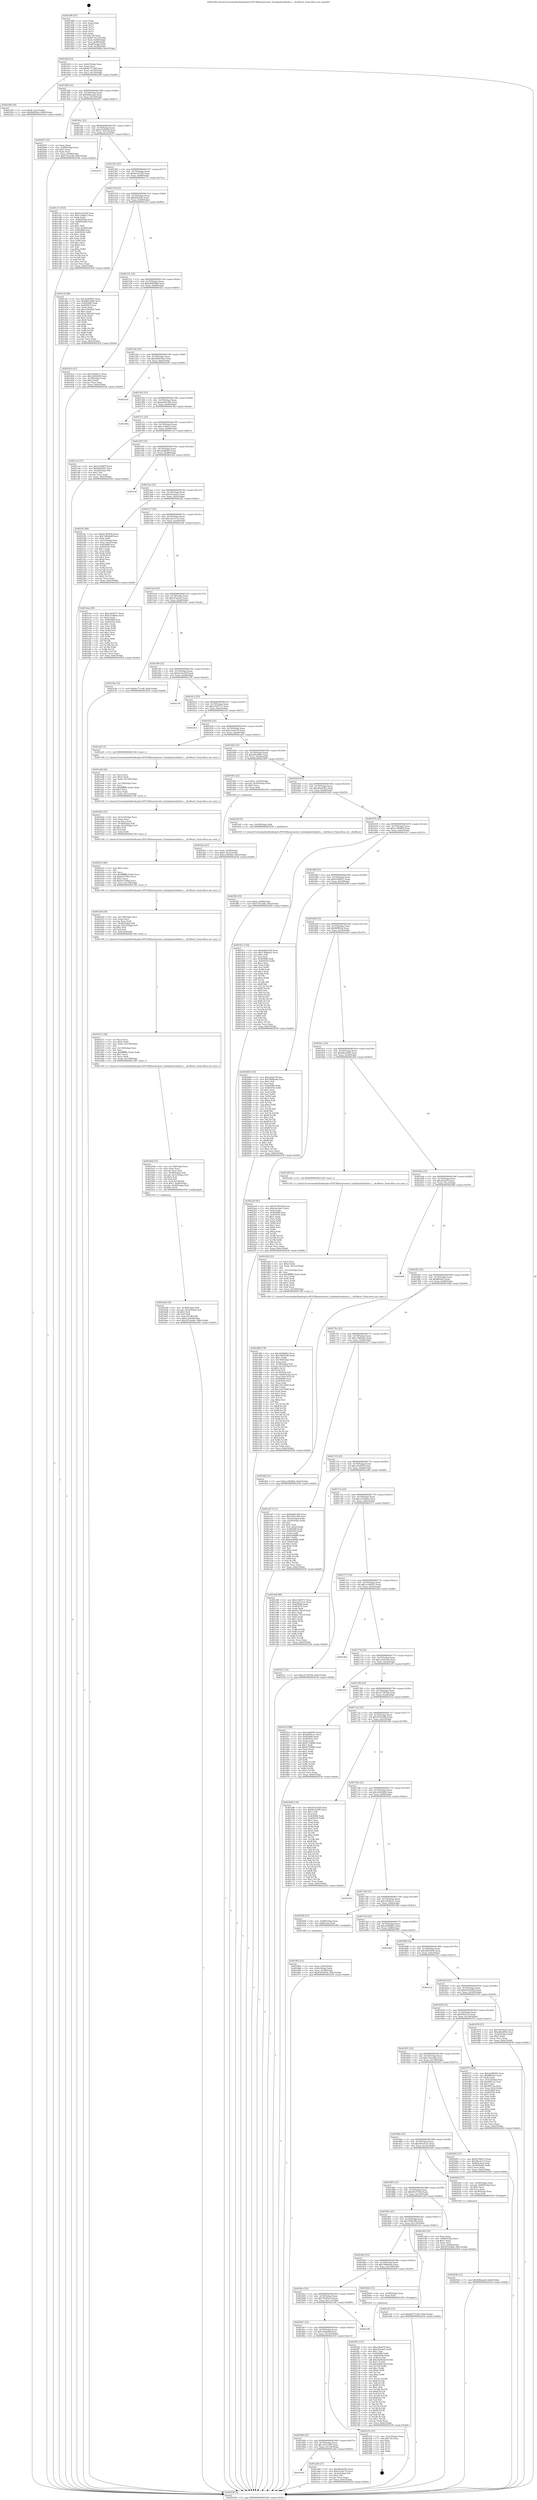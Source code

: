 digraph "0x401490" {
  label = "0x401490 (/mnt/c/Users/mathe/Desktop/tcc/POCII/binaries/extr_h2odepshiredisdict.c__dictReset_Final-ollvm.out::main(0))"
  labelloc = "t"
  node[shape=record]

  Entry [label="",width=0.3,height=0.3,shape=circle,fillcolor=black,style=filled]
  "0x4014bf" [label="{
     0x4014bf [23]\l
     | [instrs]\l
     &nbsp;&nbsp;0x4014bf \<+3\>: mov -0x6c(%rbp),%eax\l
     &nbsp;&nbsp;0x4014c2 \<+2\>: mov %eax,%ecx\l
     &nbsp;&nbsp;0x4014c4 \<+6\>: sub $0x8a771c48,%ecx\l
     &nbsp;&nbsp;0x4014ca \<+3\>: mov %eax,-0x70(%rbp)\l
     &nbsp;&nbsp;0x4014cd \<+3\>: mov %ecx,-0x74(%rbp)\l
     &nbsp;&nbsp;0x4014d0 \<+6\>: je 0000000000402296 \<main+0xe06\>\l
  }"]
  "0x402296" [label="{
     0x402296 [19]\l
     | [instrs]\l
     &nbsp;&nbsp;0x402296 \<+7\>: movl $0x0,-0x3c(%rbp)\l
     &nbsp;&nbsp;0x40229d \<+7\>: movl $0xfb0ff3eb,-0x6c(%rbp)\l
     &nbsp;&nbsp;0x4022a4 \<+5\>: jmp 0000000000402438 \<main+0xfa8\>\l
  }"]
  "0x4014d6" [label="{
     0x4014d6 [22]\l
     | [instrs]\l
     &nbsp;&nbsp;0x4014d6 \<+5\>: jmp 00000000004014db \<main+0x4b\>\l
     &nbsp;&nbsp;0x4014db \<+3\>: mov -0x70(%rbp),%eax\l
     &nbsp;&nbsp;0x4014de \<+5\>: sub $0x90feeea9,%eax\l
     &nbsp;&nbsp;0x4014e3 \<+3\>: mov %eax,-0x78(%rbp)\l
     &nbsp;&nbsp;0x4014e6 \<+6\>: je 0000000000402047 \<main+0xbb7\>\l
  }"]
  Exit [label="",width=0.3,height=0.3,shape=circle,fillcolor=black,style=filled,peripheries=2]
  "0x402047" [label="{
     0x402047 [25]\l
     | [instrs]\l
     &nbsp;&nbsp;0x402047 \<+2\>: xor %eax,%eax\l
     &nbsp;&nbsp;0x402049 \<+3\>: mov -0x68(%rbp),%ecx\l
     &nbsp;&nbsp;0x40204c \<+3\>: sub $0x1,%eax\l
     &nbsp;&nbsp;0x40204f \<+2\>: sub %eax,%ecx\l
     &nbsp;&nbsp;0x402051 \<+3\>: mov %ecx,-0x68(%rbp)\l
     &nbsp;&nbsp;0x402054 \<+7\>: movl $0x574cec8b,-0x6c(%rbp)\l
     &nbsp;&nbsp;0x40205b \<+5\>: jmp 0000000000402438 \<main+0xfa8\>\l
  }"]
  "0x4014ec" [label="{
     0x4014ec [22]\l
     | [instrs]\l
     &nbsp;&nbsp;0x4014ec \<+5\>: jmp 00000000004014f1 \<main+0x61\>\l
     &nbsp;&nbsp;0x4014f1 \<+3\>: mov -0x70(%rbp),%eax\l
     &nbsp;&nbsp;0x4014f4 \<+5\>: sub $0x91300438,%eax\l
     &nbsp;&nbsp;0x4014f9 \<+3\>: mov %eax,-0x7c(%rbp)\l
     &nbsp;&nbsp;0x4014fc \<+6\>: je 0000000000402431 \<main+0xfa1\>\l
  }"]
  "0x4020f2" [label="{
     0x4020f2 [152]\l
     | [instrs]\l
     &nbsp;&nbsp;0x4020f2 \<+5\>: mov $0xa24ab7f,%ecx\l
     &nbsp;&nbsp;0x4020f7 \<+5\>: mov $0xcf3ac6a5,%edx\l
     &nbsp;&nbsp;0x4020fc \<+3\>: mov $0x1,%sil\l
     &nbsp;&nbsp;0x4020ff \<+8\>: mov 0x405068,%r8d\l
     &nbsp;&nbsp;0x402107 \<+8\>: mov 0x405054,%r9d\l
     &nbsp;&nbsp;0x40210f \<+3\>: mov %r8d,%r10d\l
     &nbsp;&nbsp;0x402112 \<+7\>: add $0x24ef41bf,%r10d\l
     &nbsp;&nbsp;0x402119 \<+4\>: sub $0x1,%r10d\l
     &nbsp;&nbsp;0x40211d \<+7\>: sub $0x24ef41bf,%r10d\l
     &nbsp;&nbsp;0x402124 \<+4\>: imul %r10d,%r8d\l
     &nbsp;&nbsp;0x402128 \<+4\>: and $0x1,%r8d\l
     &nbsp;&nbsp;0x40212c \<+4\>: cmp $0x0,%r8d\l
     &nbsp;&nbsp;0x402130 \<+4\>: sete %r11b\l
     &nbsp;&nbsp;0x402134 \<+4\>: cmp $0xa,%r9d\l
     &nbsp;&nbsp;0x402138 \<+3\>: setl %bl\l
     &nbsp;&nbsp;0x40213b \<+3\>: mov %r11b,%r14b\l
     &nbsp;&nbsp;0x40213e \<+4\>: xor $0xff,%r14b\l
     &nbsp;&nbsp;0x402142 \<+3\>: mov %bl,%r15b\l
     &nbsp;&nbsp;0x402145 \<+4\>: xor $0xff,%r15b\l
     &nbsp;&nbsp;0x402149 \<+4\>: xor $0x1,%sil\l
     &nbsp;&nbsp;0x40214d \<+3\>: mov %r14b,%r12b\l
     &nbsp;&nbsp;0x402150 \<+4\>: and $0xff,%r12b\l
     &nbsp;&nbsp;0x402154 \<+3\>: and %sil,%r11b\l
     &nbsp;&nbsp;0x402157 \<+3\>: mov %r15b,%r13b\l
     &nbsp;&nbsp;0x40215a \<+4\>: and $0xff,%r13b\l
     &nbsp;&nbsp;0x40215e \<+3\>: and %sil,%bl\l
     &nbsp;&nbsp;0x402161 \<+3\>: or %r11b,%r12b\l
     &nbsp;&nbsp;0x402164 \<+3\>: or %bl,%r13b\l
     &nbsp;&nbsp;0x402167 \<+3\>: xor %r13b,%r12b\l
     &nbsp;&nbsp;0x40216a \<+3\>: or %r15b,%r14b\l
     &nbsp;&nbsp;0x40216d \<+4\>: xor $0xff,%r14b\l
     &nbsp;&nbsp;0x402171 \<+4\>: or $0x1,%sil\l
     &nbsp;&nbsp;0x402175 \<+3\>: and %sil,%r14b\l
     &nbsp;&nbsp;0x402178 \<+3\>: or %r14b,%r12b\l
     &nbsp;&nbsp;0x40217b \<+4\>: test $0x1,%r12b\l
     &nbsp;&nbsp;0x40217f \<+3\>: cmovne %edx,%ecx\l
     &nbsp;&nbsp;0x402182 \<+3\>: mov %ecx,-0x6c(%rbp)\l
     &nbsp;&nbsp;0x402185 \<+5\>: jmp 0000000000402438 \<main+0xfa8\>\l
  }"]
  "0x402431" [label="{
     0x402431\l
  }", style=dashed]
  "0x401502" [label="{
     0x401502 [22]\l
     | [instrs]\l
     &nbsp;&nbsp;0x401502 \<+5\>: jmp 0000000000401507 \<main+0x77\>\l
     &nbsp;&nbsp;0x401507 \<+3\>: mov -0x70(%rbp),%eax\l
     &nbsp;&nbsp;0x40150a \<+5\>: sub $0x9e1b53f5,%eax\l
     &nbsp;&nbsp;0x40150f \<+3\>: mov %eax,-0x80(%rbp)\l
     &nbsp;&nbsp;0x401512 \<+6\>: je 0000000000401c7c \<main+0x7ec\>\l
  }"]
  "0x40203b" [label="{
     0x40203b [12]\l
     | [instrs]\l
     &nbsp;&nbsp;0x40203b \<+7\>: movl $0x90feeea9,-0x6c(%rbp)\l
     &nbsp;&nbsp;0x402042 \<+5\>: jmp 0000000000402438 \<main+0xfa8\>\l
  }"]
  "0x401c7c" [label="{
     0x401c7c [103]\l
     | [instrs]\l
     &nbsp;&nbsp;0x401c7c \<+5\>: mov $0xdce5c029,%eax\l
     &nbsp;&nbsp;0x401c81 \<+5\>: mov $0xc1cfbdc2,%ecx\l
     &nbsp;&nbsp;0x401c86 \<+2\>: xor %edx,%edx\l
     &nbsp;&nbsp;0x401c88 \<+3\>: mov -0x64(%rbp),%esi\l
     &nbsp;&nbsp;0x401c8b \<+3\>: cmp -0x60(%rbp),%esi\l
     &nbsp;&nbsp;0x401c8e \<+4\>: setl %dil\l
     &nbsp;&nbsp;0x401c92 \<+4\>: and $0x1,%dil\l
     &nbsp;&nbsp;0x401c96 \<+4\>: mov %dil,-0x2d(%rbp)\l
     &nbsp;&nbsp;0x401c9a \<+7\>: mov 0x405068,%esi\l
     &nbsp;&nbsp;0x401ca1 \<+8\>: mov 0x405054,%r8d\l
     &nbsp;&nbsp;0x401ca9 \<+3\>: sub $0x1,%edx\l
     &nbsp;&nbsp;0x401cac \<+3\>: mov %esi,%r9d\l
     &nbsp;&nbsp;0x401caf \<+3\>: add %edx,%r9d\l
     &nbsp;&nbsp;0x401cb2 \<+4\>: imul %r9d,%esi\l
     &nbsp;&nbsp;0x401cb6 \<+3\>: and $0x1,%esi\l
     &nbsp;&nbsp;0x401cb9 \<+3\>: cmp $0x0,%esi\l
     &nbsp;&nbsp;0x401cbc \<+4\>: sete %dil\l
     &nbsp;&nbsp;0x401cc0 \<+4\>: cmp $0xa,%r8d\l
     &nbsp;&nbsp;0x401cc4 \<+4\>: setl %r10b\l
     &nbsp;&nbsp;0x401cc8 \<+3\>: mov %dil,%r11b\l
     &nbsp;&nbsp;0x401ccb \<+3\>: and %r10b,%r11b\l
     &nbsp;&nbsp;0x401cce \<+3\>: xor %r10b,%dil\l
     &nbsp;&nbsp;0x401cd1 \<+3\>: or %dil,%r11b\l
     &nbsp;&nbsp;0x401cd4 \<+4\>: test $0x1,%r11b\l
     &nbsp;&nbsp;0x401cd8 \<+3\>: cmovne %ecx,%eax\l
     &nbsp;&nbsp;0x401cdb \<+3\>: mov %eax,-0x6c(%rbp)\l
     &nbsp;&nbsp;0x401cde \<+5\>: jmp 0000000000402438 \<main+0xfa8\>\l
  }"]
  "0x401518" [label="{
     0x401518 [25]\l
     | [instrs]\l
     &nbsp;&nbsp;0x401518 \<+5\>: jmp 000000000040151d \<main+0x8d\>\l
     &nbsp;&nbsp;0x40151d \<+3\>: mov -0x70(%rbp),%eax\l
     &nbsp;&nbsp;0x401520 \<+5\>: sub $0x9fa050fc,%eax\l
     &nbsp;&nbsp;0x401525 \<+6\>: mov %eax,-0x84(%rbp)\l
     &nbsp;&nbsp;0x40152b \<+6\>: je 0000000000401cfe \<main+0x86e\>\l
  }"]
  "0x401ff2" [label="{
     0x401ff2 [19]\l
     | [instrs]\l
     &nbsp;&nbsp;0x401ff2 \<+7\>: movl $0x0,-0x68(%rbp)\l
     &nbsp;&nbsp;0x401ff9 \<+7\>: movl $0x574cec8b,-0x6c(%rbp)\l
     &nbsp;&nbsp;0x402000 \<+5\>: jmp 0000000000402438 \<main+0xfa8\>\l
  }"]
  "0x401cfe" [label="{
     0x401cfe [88]\l
     | [instrs]\l
     &nbsp;&nbsp;0x401cfe \<+5\>: mov $0x3d368063,%eax\l
     &nbsp;&nbsp;0x401d03 \<+5\>: mov $0xfd61ab89,%ecx\l
     &nbsp;&nbsp;0x401d08 \<+7\>: mov 0x405068,%edx\l
     &nbsp;&nbsp;0x401d0f \<+7\>: mov 0x405054,%esi\l
     &nbsp;&nbsp;0x401d16 \<+2\>: mov %edx,%edi\l
     &nbsp;&nbsp;0x401d18 \<+6\>: sub $0xa74b5e85,%edi\l
     &nbsp;&nbsp;0x401d1e \<+3\>: sub $0x1,%edi\l
     &nbsp;&nbsp;0x401d21 \<+6\>: add $0xa74b5e85,%edi\l
     &nbsp;&nbsp;0x401d27 \<+3\>: imul %edi,%edx\l
     &nbsp;&nbsp;0x401d2a \<+3\>: and $0x1,%edx\l
     &nbsp;&nbsp;0x401d2d \<+3\>: cmp $0x0,%edx\l
     &nbsp;&nbsp;0x401d30 \<+4\>: sete %r8b\l
     &nbsp;&nbsp;0x401d34 \<+3\>: cmp $0xa,%esi\l
     &nbsp;&nbsp;0x401d37 \<+4\>: setl %r9b\l
     &nbsp;&nbsp;0x401d3b \<+3\>: mov %r8b,%r10b\l
     &nbsp;&nbsp;0x401d3e \<+3\>: and %r9b,%r10b\l
     &nbsp;&nbsp;0x401d41 \<+3\>: xor %r9b,%r8b\l
     &nbsp;&nbsp;0x401d44 \<+3\>: or %r8b,%r10b\l
     &nbsp;&nbsp;0x401d47 \<+4\>: test $0x1,%r10b\l
     &nbsp;&nbsp;0x401d4b \<+3\>: cmovne %ecx,%eax\l
     &nbsp;&nbsp;0x401d4e \<+3\>: mov %eax,-0x6c(%rbp)\l
     &nbsp;&nbsp;0x401d51 \<+5\>: jmp 0000000000402438 \<main+0xfa8\>\l
  }"]
  "0x401531" [label="{
     0x401531 [25]\l
     | [instrs]\l
     &nbsp;&nbsp;0x401531 \<+5\>: jmp 0000000000401536 \<main+0xa6\>\l
     &nbsp;&nbsp;0x401536 \<+3\>: mov -0x70(%rbp),%eax\l
     &nbsp;&nbsp;0x401539 \<+5\>: sub $0xb4d95868,%eax\l
     &nbsp;&nbsp;0x40153e \<+6\>: mov %eax,-0x88(%rbp)\l
     &nbsp;&nbsp;0x401544 \<+6\>: je 0000000000401923 \<main+0x493\>\l
  }"]
  "0x401d8f" [label="{
     0x401d8f [178]\l
     | [instrs]\l
     &nbsp;&nbsp;0x401d8f \<+5\>: mov $0x3d368063,%ecx\l
     &nbsp;&nbsp;0x401d94 \<+5\>: mov $0x784914fb,%edx\l
     &nbsp;&nbsp;0x401d99 \<+3\>: mov $0x1,%r8b\l
     &nbsp;&nbsp;0x401d9c \<+6\>: mov -0x140(%rbp),%esi\l
     &nbsp;&nbsp;0x401da2 \<+3\>: imul %eax,%esi\l
     &nbsp;&nbsp;0x401da5 \<+4\>: mov -0x58(%rbp),%r9\l
     &nbsp;&nbsp;0x401da9 \<+4\>: movslq -0x5c(%rbp),%r10\l
     &nbsp;&nbsp;0x401dad \<+4\>: shl $0x5,%r10\l
     &nbsp;&nbsp;0x401db1 \<+3\>: add %r10,%r9\l
     &nbsp;&nbsp;0x401db4 \<+4\>: mov 0x18(%r9),%r9\l
     &nbsp;&nbsp;0x401db8 \<+4\>: movslq -0x64(%rbp),%r10\l
     &nbsp;&nbsp;0x401dbc \<+4\>: mov %esi,(%r9,%r10,4)\l
     &nbsp;&nbsp;0x401dc0 \<+7\>: mov 0x405068,%eax\l
     &nbsp;&nbsp;0x401dc7 \<+7\>: mov 0x405054,%esi\l
     &nbsp;&nbsp;0x401dce \<+2\>: mov %eax,%edi\l
     &nbsp;&nbsp;0x401dd0 \<+6\>: add $0x145236d4,%edi\l
     &nbsp;&nbsp;0x401dd6 \<+3\>: sub $0x1,%edi\l
     &nbsp;&nbsp;0x401dd9 \<+6\>: sub $0x145236d4,%edi\l
     &nbsp;&nbsp;0x401ddf \<+3\>: imul %edi,%eax\l
     &nbsp;&nbsp;0x401de2 \<+3\>: and $0x1,%eax\l
     &nbsp;&nbsp;0x401de5 \<+3\>: cmp $0x0,%eax\l
     &nbsp;&nbsp;0x401de8 \<+4\>: sete %r11b\l
     &nbsp;&nbsp;0x401dec \<+3\>: cmp $0xa,%esi\l
     &nbsp;&nbsp;0x401def \<+3\>: setl %bl\l
     &nbsp;&nbsp;0x401df2 \<+3\>: mov %r11b,%r14b\l
     &nbsp;&nbsp;0x401df5 \<+4\>: xor $0xff,%r14b\l
     &nbsp;&nbsp;0x401df9 \<+3\>: mov %bl,%r15b\l
     &nbsp;&nbsp;0x401dfc \<+4\>: xor $0xff,%r15b\l
     &nbsp;&nbsp;0x401e00 \<+4\>: xor $0x0,%r8b\l
     &nbsp;&nbsp;0x401e04 \<+3\>: mov %r14b,%r12b\l
     &nbsp;&nbsp;0x401e07 \<+4\>: and $0x0,%r12b\l
     &nbsp;&nbsp;0x401e0b \<+3\>: and %r8b,%r11b\l
     &nbsp;&nbsp;0x401e0e \<+3\>: mov %r15b,%r13b\l
     &nbsp;&nbsp;0x401e11 \<+4\>: and $0x0,%r13b\l
     &nbsp;&nbsp;0x401e15 \<+3\>: and %r8b,%bl\l
     &nbsp;&nbsp;0x401e18 \<+3\>: or %r11b,%r12b\l
     &nbsp;&nbsp;0x401e1b \<+3\>: or %bl,%r13b\l
     &nbsp;&nbsp;0x401e1e \<+3\>: xor %r13b,%r12b\l
     &nbsp;&nbsp;0x401e21 \<+3\>: or %r15b,%r14b\l
     &nbsp;&nbsp;0x401e24 \<+4\>: xor $0xff,%r14b\l
     &nbsp;&nbsp;0x401e28 \<+4\>: or $0x0,%r8b\l
     &nbsp;&nbsp;0x401e2c \<+3\>: and %r8b,%r14b\l
     &nbsp;&nbsp;0x401e2f \<+3\>: or %r14b,%r12b\l
     &nbsp;&nbsp;0x401e32 \<+4\>: test $0x1,%r12b\l
     &nbsp;&nbsp;0x401e36 \<+3\>: cmovne %edx,%ecx\l
     &nbsp;&nbsp;0x401e39 \<+3\>: mov %ecx,-0x6c(%rbp)\l
     &nbsp;&nbsp;0x401e3c \<+5\>: jmp 0000000000402438 \<main+0xfa8\>\l
  }"]
  "0x401923" [label="{
     0x401923 [27]\l
     | [instrs]\l
     &nbsp;&nbsp;0x401923 \<+5\>: mov $0x3c826e31,%eax\l
     &nbsp;&nbsp;0x401928 \<+5\>: mov $0x3c602490,%ecx\l
     &nbsp;&nbsp;0x40192d \<+3\>: mov -0x38(%rbp),%edx\l
     &nbsp;&nbsp;0x401930 \<+3\>: cmp $0x2,%edx\l
     &nbsp;&nbsp;0x401933 \<+3\>: cmovne %ecx,%eax\l
     &nbsp;&nbsp;0x401936 \<+3\>: mov %eax,-0x6c(%rbp)\l
     &nbsp;&nbsp;0x401939 \<+5\>: jmp 0000000000402438 \<main+0xfa8\>\l
  }"]
  "0x40154a" [label="{
     0x40154a [25]\l
     | [instrs]\l
     &nbsp;&nbsp;0x40154a \<+5\>: jmp 000000000040154f \<main+0xbf\>\l
     &nbsp;&nbsp;0x40154f \<+3\>: mov -0x70(%rbp),%eax\l
     &nbsp;&nbsp;0x401552 \<+5\>: sub $0xb96435de,%eax\l
     &nbsp;&nbsp;0x401557 \<+6\>: mov %eax,-0x8c(%rbp)\l
     &nbsp;&nbsp;0x40155d \<+6\>: je 0000000000402420 \<main+0xf90\>\l
  }"]
  "0x402438" [label="{
     0x402438 [5]\l
     | [instrs]\l
     &nbsp;&nbsp;0x402438 \<+5\>: jmp 00000000004014bf \<main+0x2f\>\l
  }"]
  "0x401490" [label="{
     0x401490 [47]\l
     | [instrs]\l
     &nbsp;&nbsp;0x401490 \<+1\>: push %rbp\l
     &nbsp;&nbsp;0x401491 \<+3\>: mov %rsp,%rbp\l
     &nbsp;&nbsp;0x401494 \<+2\>: push %r15\l
     &nbsp;&nbsp;0x401496 \<+2\>: push %r14\l
     &nbsp;&nbsp;0x401498 \<+2\>: push %r13\l
     &nbsp;&nbsp;0x40149a \<+2\>: push %r12\l
     &nbsp;&nbsp;0x40149c \<+1\>: push %rbx\l
     &nbsp;&nbsp;0x40149d \<+7\>: sub $0x128,%rsp\l
     &nbsp;&nbsp;0x4014a4 \<+7\>: movl $0x0,-0x3c(%rbp)\l
     &nbsp;&nbsp;0x4014ab \<+3\>: mov %edi,-0x40(%rbp)\l
     &nbsp;&nbsp;0x4014ae \<+4\>: mov %rsi,-0x48(%rbp)\l
     &nbsp;&nbsp;0x4014b2 \<+3\>: mov -0x40(%rbp),%edi\l
     &nbsp;&nbsp;0x4014b5 \<+3\>: mov %edi,-0x38(%rbp)\l
     &nbsp;&nbsp;0x4014b8 \<+7\>: movl $0xb4d95868,-0x6c(%rbp)\l
  }"]
  "0x401d5b" [label="{
     0x401d5b [52]\l
     | [instrs]\l
     &nbsp;&nbsp;0x401d5b \<+2\>: xor %ecx,%ecx\l
     &nbsp;&nbsp;0x401d5d \<+5\>: mov $0x2,%edx\l
     &nbsp;&nbsp;0x401d62 \<+6\>: mov %edx,-0x13c(%rbp)\l
     &nbsp;&nbsp;0x401d68 \<+1\>: cltd\l
     &nbsp;&nbsp;0x401d69 \<+6\>: mov -0x13c(%rbp),%esi\l
     &nbsp;&nbsp;0x401d6f \<+2\>: idiv %esi\l
     &nbsp;&nbsp;0x401d71 \<+6\>: imul $0xfffffffe,%edx,%edx\l
     &nbsp;&nbsp;0x401d77 \<+2\>: mov %ecx,%edi\l
     &nbsp;&nbsp;0x401d79 \<+2\>: sub %edx,%edi\l
     &nbsp;&nbsp;0x401d7b \<+2\>: mov %ecx,%edx\l
     &nbsp;&nbsp;0x401d7d \<+3\>: sub $0x1,%edx\l
     &nbsp;&nbsp;0x401d80 \<+2\>: add %edx,%edi\l
     &nbsp;&nbsp;0x401d82 \<+2\>: sub %edi,%ecx\l
     &nbsp;&nbsp;0x401d84 \<+6\>: mov %ecx,-0x140(%rbp)\l
     &nbsp;&nbsp;0x401d8a \<+5\>: call 0000000000401160 \<next_i\>\l
     | [calls]\l
     &nbsp;&nbsp;0x401160 \{1\} (/mnt/c/Users/mathe/Desktop/tcc/POCII/binaries/extr_h2odepshiredisdict.c__dictReset_Final-ollvm.out::next_i)\l
  }"]
  "0x402420" [label="{
     0x402420\l
  }", style=dashed]
  "0x401563" [label="{
     0x401563 [25]\l
     | [instrs]\l
     &nbsp;&nbsp;0x401563 \<+5\>: jmp 0000000000401568 \<main+0xd8\>\l
     &nbsp;&nbsp;0x401568 \<+3\>: mov -0x70(%rbp),%eax\l
     &nbsp;&nbsp;0x40156b \<+5\>: sub $0xbab01564,%eax\l
     &nbsp;&nbsp;0x401570 \<+6\>: mov %eax,-0x90(%rbp)\l
     &nbsp;&nbsp;0x401576 \<+6\>: je 000000000040236a \<main+0xeda\>\l
  }"]
  "0x401bd0" [label="{
     0x401bd0 [38]\l
     | [instrs]\l
     &nbsp;&nbsp;0x401bd0 \<+4\>: mov -0x58(%rbp),%rdi\l
     &nbsp;&nbsp;0x401bd4 \<+4\>: movslq -0x5c(%rbp),%r8\l
     &nbsp;&nbsp;0x401bd8 \<+4\>: shl $0x5,%r8\l
     &nbsp;&nbsp;0x401bdc \<+3\>: add %r8,%rdi\l
     &nbsp;&nbsp;0x401bdf \<+4\>: mov %rax,0x18(%rdi)\l
     &nbsp;&nbsp;0x401be3 \<+7\>: movl $0x0,-0x64(%rbp)\l
     &nbsp;&nbsp;0x401bea \<+7\>: movl $0x397eeb6b,-0x6c(%rbp)\l
     &nbsp;&nbsp;0x401bf1 \<+5\>: jmp 0000000000402438 \<main+0xfa8\>\l
  }"]
  "0x40236a" [label="{
     0x40236a\l
  }", style=dashed]
  "0x40157c" [label="{
     0x40157c [25]\l
     | [instrs]\l
     &nbsp;&nbsp;0x40157c \<+5\>: jmp 0000000000401581 \<main+0xf1\>\l
     &nbsp;&nbsp;0x401581 \<+3\>: mov -0x70(%rbp),%eax\l
     &nbsp;&nbsp;0x401584 \<+5\>: sub $0xc1cfbdc2,%eax\l
     &nbsp;&nbsp;0x401589 \<+6\>: mov %eax,-0x94(%rbp)\l
     &nbsp;&nbsp;0x40158f \<+6\>: je 0000000000401ce3 \<main+0x853\>\l
  }"]
  "0x401b9d" [label="{
     0x401b9d [51]\l
     | [instrs]\l
     &nbsp;&nbsp;0x401b9d \<+6\>: mov -0x138(%rbp),%ecx\l
     &nbsp;&nbsp;0x401ba3 \<+3\>: imul %eax,%ecx\l
     &nbsp;&nbsp;0x401ba6 \<+3\>: movslq %ecx,%rdi\l
     &nbsp;&nbsp;0x401ba9 \<+4\>: mov -0x58(%rbp),%r8\l
     &nbsp;&nbsp;0x401bad \<+4\>: movslq -0x5c(%rbp),%r9\l
     &nbsp;&nbsp;0x401bb1 \<+4\>: shl $0x5,%r9\l
     &nbsp;&nbsp;0x401bb5 \<+3\>: add %r9,%r8\l
     &nbsp;&nbsp;0x401bb8 \<+4\>: mov %rdi,0x10(%r8)\l
     &nbsp;&nbsp;0x401bbc \<+7\>: movl $0x1,-0x60(%rbp)\l
     &nbsp;&nbsp;0x401bc3 \<+4\>: movslq -0x60(%rbp),%rdi\l
     &nbsp;&nbsp;0x401bc7 \<+4\>: shl $0x2,%rdi\l
     &nbsp;&nbsp;0x401bcb \<+5\>: call 0000000000401050 \<malloc@plt\>\l
     | [calls]\l
     &nbsp;&nbsp;0x401050 \{1\} (unknown)\l
  }"]
  "0x401ce3" [label="{
     0x401ce3 [27]\l
     | [instrs]\l
     &nbsp;&nbsp;0x401ce3 \<+5\>: mov $0x1d160f7f,%eax\l
     &nbsp;&nbsp;0x401ce8 \<+5\>: mov $0x9fa050fc,%ecx\l
     &nbsp;&nbsp;0x401ced \<+3\>: mov -0x2d(%rbp),%dl\l
     &nbsp;&nbsp;0x401cf0 \<+3\>: test $0x1,%dl\l
     &nbsp;&nbsp;0x401cf3 \<+3\>: cmovne %ecx,%eax\l
     &nbsp;&nbsp;0x401cf6 \<+3\>: mov %eax,-0x6c(%rbp)\l
     &nbsp;&nbsp;0x401cf9 \<+5\>: jmp 0000000000402438 \<main+0xfa8\>\l
  }"]
  "0x401595" [label="{
     0x401595 [25]\l
     | [instrs]\l
     &nbsp;&nbsp;0x401595 \<+5\>: jmp 000000000040159a \<main+0x10a\>\l
     &nbsp;&nbsp;0x40159a \<+3\>: mov -0x70(%rbp),%eax\l
     &nbsp;&nbsp;0x40159d \<+5\>: sub $0xc6a8f395,%eax\l
     &nbsp;&nbsp;0x4015a2 \<+6\>: mov %eax,-0x98(%rbp)\l
     &nbsp;&nbsp;0x4015a8 \<+6\>: je 00000000004023ef \<main+0xf5f\>\l
  }"]
  "0x401b71" [label="{
     0x401b71 [44]\l
     | [instrs]\l
     &nbsp;&nbsp;0x401b71 \<+2\>: xor %ecx,%ecx\l
     &nbsp;&nbsp;0x401b73 \<+5\>: mov $0x2,%edx\l
     &nbsp;&nbsp;0x401b78 \<+6\>: mov %edx,-0x134(%rbp)\l
     &nbsp;&nbsp;0x401b7e \<+1\>: cltd\l
     &nbsp;&nbsp;0x401b7f \<+6\>: mov -0x134(%rbp),%esi\l
     &nbsp;&nbsp;0x401b85 \<+2\>: idiv %esi\l
     &nbsp;&nbsp;0x401b87 \<+6\>: imul $0xfffffffe,%edx,%edx\l
     &nbsp;&nbsp;0x401b8d \<+3\>: sub $0x1,%ecx\l
     &nbsp;&nbsp;0x401b90 \<+2\>: sub %ecx,%edx\l
     &nbsp;&nbsp;0x401b92 \<+6\>: mov %edx,-0x138(%rbp)\l
     &nbsp;&nbsp;0x401b98 \<+5\>: call 0000000000401160 \<next_i\>\l
     | [calls]\l
     &nbsp;&nbsp;0x401160 \{1\} (/mnt/c/Users/mathe/Desktop/tcc/POCII/binaries/extr_h2odepshiredisdict.c__dictReset_Final-ollvm.out::next_i)\l
  }"]
  "0x4023ef" [label="{
     0x4023ef\l
  }", style=dashed]
  "0x4015ae" [label="{
     0x4015ae [25]\l
     | [instrs]\l
     &nbsp;&nbsp;0x4015ae \<+5\>: jmp 00000000004015b3 \<main+0x123\>\l
     &nbsp;&nbsp;0x4015b3 \<+3\>: mov -0x70(%rbp),%eax\l
     &nbsp;&nbsp;0x4015b6 \<+5\>: sub $0xc8ccdae5,%eax\l
     &nbsp;&nbsp;0x4015bb \<+6\>: mov %eax,-0x9c(%rbp)\l
     &nbsp;&nbsp;0x4015c1 \<+6\>: je 00000000004022fc \<main+0xe6c\>\l
  }"]
  "0x401b4d" [label="{
     0x401b4d [36]\l
     | [instrs]\l
     &nbsp;&nbsp;0x401b4d \<+6\>: mov -0x130(%rbp),%ecx\l
     &nbsp;&nbsp;0x401b53 \<+3\>: imul %eax,%ecx\l
     &nbsp;&nbsp;0x401b56 \<+3\>: movslq %ecx,%rdi\l
     &nbsp;&nbsp;0x401b59 \<+4\>: mov -0x58(%rbp),%r8\l
     &nbsp;&nbsp;0x401b5d \<+4\>: movslq -0x5c(%rbp),%r9\l
     &nbsp;&nbsp;0x401b61 \<+4\>: shl $0x5,%r9\l
     &nbsp;&nbsp;0x401b65 \<+3\>: add %r9,%r8\l
     &nbsp;&nbsp;0x401b68 \<+4\>: mov %rdi,0x8(%r8)\l
     &nbsp;&nbsp;0x401b6c \<+5\>: call 0000000000401160 \<next_i\>\l
     | [calls]\l
     &nbsp;&nbsp;0x401160 \{1\} (/mnt/c/Users/mathe/Desktop/tcc/POCII/binaries/extr_h2odepshiredisdict.c__dictReset_Final-ollvm.out::next_i)\l
  }"]
  "0x4022fc" [label="{
     0x4022fc [89]\l
     | [instrs]\l
     &nbsp;&nbsp;0x4022fc \<+5\>: mov $0x91300438,%eax\l
     &nbsp;&nbsp;0x402301 \<+5\>: mov $0x7e46a8df,%ecx\l
     &nbsp;&nbsp;0x402306 \<+2\>: xor %edx,%edx\l
     &nbsp;&nbsp;0x402308 \<+3\>: mov -0x3c(%rbp),%esi\l
     &nbsp;&nbsp;0x40230b \<+3\>: mov %esi,-0x2c(%rbp)\l
     &nbsp;&nbsp;0x40230e \<+7\>: mov 0x405068,%esi\l
     &nbsp;&nbsp;0x402315 \<+7\>: mov 0x405054,%edi\l
     &nbsp;&nbsp;0x40231c \<+3\>: sub $0x1,%edx\l
     &nbsp;&nbsp;0x40231f \<+3\>: mov %esi,%r8d\l
     &nbsp;&nbsp;0x402322 \<+3\>: add %edx,%r8d\l
     &nbsp;&nbsp;0x402325 \<+4\>: imul %r8d,%esi\l
     &nbsp;&nbsp;0x402329 \<+3\>: and $0x1,%esi\l
     &nbsp;&nbsp;0x40232c \<+3\>: cmp $0x0,%esi\l
     &nbsp;&nbsp;0x40232f \<+4\>: sete %r9b\l
     &nbsp;&nbsp;0x402333 \<+3\>: cmp $0xa,%edi\l
     &nbsp;&nbsp;0x402336 \<+4\>: setl %r10b\l
     &nbsp;&nbsp;0x40233a \<+3\>: mov %r9b,%r11b\l
     &nbsp;&nbsp;0x40233d \<+3\>: and %r10b,%r11b\l
     &nbsp;&nbsp;0x402340 \<+3\>: xor %r10b,%r9b\l
     &nbsp;&nbsp;0x402343 \<+3\>: or %r9b,%r11b\l
     &nbsp;&nbsp;0x402346 \<+4\>: test $0x1,%r11b\l
     &nbsp;&nbsp;0x40234a \<+3\>: cmovne %ecx,%eax\l
     &nbsp;&nbsp;0x40234d \<+3\>: mov %eax,-0x6c(%rbp)\l
     &nbsp;&nbsp;0x402350 \<+5\>: jmp 0000000000402438 \<main+0xfa8\>\l
  }"]
  "0x4015c7" [label="{
     0x4015c7 [25]\l
     | [instrs]\l
     &nbsp;&nbsp;0x4015c7 \<+5\>: jmp 00000000004015cc \<main+0x13c\>\l
     &nbsp;&nbsp;0x4015cc \<+3\>: mov -0x70(%rbp),%eax\l
     &nbsp;&nbsp;0x4015cf \<+5\>: sub $0xcda1313c,%eax\l
     &nbsp;&nbsp;0x4015d4 \<+6\>: mov %eax,-0xa0(%rbp)\l
     &nbsp;&nbsp;0x4015da \<+6\>: je 0000000000401ebe \<main+0xa2e\>\l
  }"]
  "0x401b25" [label="{
     0x401b25 [40]\l
     | [instrs]\l
     &nbsp;&nbsp;0x401b25 \<+5\>: mov $0x2,%ecx\l
     &nbsp;&nbsp;0x401b2a \<+1\>: cltd\l
     &nbsp;&nbsp;0x401b2b \<+2\>: idiv %ecx\l
     &nbsp;&nbsp;0x401b2d \<+6\>: imul $0xfffffffe,%edx,%ecx\l
     &nbsp;&nbsp;0x401b33 \<+6\>: sub $0xfa51590a,%ecx\l
     &nbsp;&nbsp;0x401b39 \<+3\>: add $0x1,%ecx\l
     &nbsp;&nbsp;0x401b3c \<+6\>: add $0xfa51590a,%ecx\l
     &nbsp;&nbsp;0x401b42 \<+6\>: mov %ecx,-0x130(%rbp)\l
     &nbsp;&nbsp;0x401b48 \<+5\>: call 0000000000401160 \<next_i\>\l
     | [calls]\l
     &nbsp;&nbsp;0x401160 \{1\} (/mnt/c/Users/mathe/Desktop/tcc/POCII/binaries/extr_h2odepshiredisdict.c__dictReset_Final-ollvm.out::next_i)\l
  }"]
  "0x401ebe" [label="{
     0x401ebe [83]\l
     | [instrs]\l
     &nbsp;&nbsp;0x401ebe \<+5\>: mov $0xe162f371,%eax\l
     &nbsp;&nbsp;0x401ec3 \<+5\>: mov $0x1d7e8bac,%ecx\l
     &nbsp;&nbsp;0x401ec8 \<+2\>: xor %edx,%edx\l
     &nbsp;&nbsp;0x401eca \<+7\>: mov 0x405068,%esi\l
     &nbsp;&nbsp;0x401ed1 \<+7\>: mov 0x405054,%edi\l
     &nbsp;&nbsp;0x401ed8 \<+3\>: sub $0x1,%edx\l
     &nbsp;&nbsp;0x401edb \<+3\>: mov %esi,%r8d\l
     &nbsp;&nbsp;0x401ede \<+3\>: add %edx,%r8d\l
     &nbsp;&nbsp;0x401ee1 \<+4\>: imul %r8d,%esi\l
     &nbsp;&nbsp;0x401ee5 \<+3\>: and $0x1,%esi\l
     &nbsp;&nbsp;0x401ee8 \<+3\>: cmp $0x0,%esi\l
     &nbsp;&nbsp;0x401eeb \<+4\>: sete %r9b\l
     &nbsp;&nbsp;0x401eef \<+3\>: cmp $0xa,%edi\l
     &nbsp;&nbsp;0x401ef2 \<+4\>: setl %r10b\l
     &nbsp;&nbsp;0x401ef6 \<+3\>: mov %r9b,%r11b\l
     &nbsp;&nbsp;0x401ef9 \<+3\>: and %r10b,%r11b\l
     &nbsp;&nbsp;0x401efc \<+3\>: xor %r10b,%r9b\l
     &nbsp;&nbsp;0x401eff \<+3\>: or %r9b,%r11b\l
     &nbsp;&nbsp;0x401f02 \<+4\>: test $0x1,%r11b\l
     &nbsp;&nbsp;0x401f06 \<+3\>: cmovne %ecx,%eax\l
     &nbsp;&nbsp;0x401f09 \<+3\>: mov %eax,-0x6c(%rbp)\l
     &nbsp;&nbsp;0x401f0c \<+5\>: jmp 0000000000402438 \<main+0xfa8\>\l
  }"]
  "0x4015e0" [label="{
     0x4015e0 [25]\l
     | [instrs]\l
     &nbsp;&nbsp;0x4015e0 \<+5\>: jmp 00000000004015e5 \<main+0x155\>\l
     &nbsp;&nbsp;0x4015e5 \<+3\>: mov -0x70(%rbp),%eax\l
     &nbsp;&nbsp;0x4015e8 \<+5\>: sub $0xcf3ac6a5,%eax\l
     &nbsp;&nbsp;0x4015ed \<+6\>: mov %eax,-0xa4(%rbp)\l
     &nbsp;&nbsp;0x4015f3 \<+6\>: je 000000000040218a \<main+0xcfa\>\l
  }"]
  "0x401b02" [label="{
     0x401b02 [35]\l
     | [instrs]\l
     &nbsp;&nbsp;0x401b02 \<+6\>: mov -0x12c(%rbp),%ecx\l
     &nbsp;&nbsp;0x401b08 \<+3\>: imul %eax,%ecx\l
     &nbsp;&nbsp;0x401b0b \<+3\>: movslq %ecx,%rdi\l
     &nbsp;&nbsp;0x401b0e \<+4\>: mov -0x58(%rbp),%r8\l
     &nbsp;&nbsp;0x401b12 \<+4\>: movslq -0x5c(%rbp),%r9\l
     &nbsp;&nbsp;0x401b16 \<+4\>: shl $0x5,%r9\l
     &nbsp;&nbsp;0x401b1a \<+3\>: add %r9,%r8\l
     &nbsp;&nbsp;0x401b1d \<+3\>: mov %rdi,(%r8)\l
     &nbsp;&nbsp;0x401b20 \<+5\>: call 0000000000401160 \<next_i\>\l
     | [calls]\l
     &nbsp;&nbsp;0x401160 \{1\} (/mnt/c/Users/mathe/Desktop/tcc/POCII/binaries/extr_h2odepshiredisdict.c__dictReset_Final-ollvm.out::next_i)\l
  }"]
  "0x40218a" [label="{
     0x40218a [12]\l
     | [instrs]\l
     &nbsp;&nbsp;0x40218a \<+7\>: movl $0x8a771c48,-0x6c(%rbp)\l
     &nbsp;&nbsp;0x402191 \<+5\>: jmp 0000000000402438 \<main+0xfa8\>\l
  }"]
  "0x4015f9" [label="{
     0x4015f9 [25]\l
     | [instrs]\l
     &nbsp;&nbsp;0x4015f9 \<+5\>: jmp 00000000004015fe \<main+0x16e\>\l
     &nbsp;&nbsp;0x4015fe \<+3\>: mov -0x70(%rbp),%eax\l
     &nbsp;&nbsp;0x401601 \<+5\>: sub $0xdce5c029,%eax\l
     &nbsp;&nbsp;0x401606 \<+6\>: mov %eax,-0xa8(%rbp)\l
     &nbsp;&nbsp;0x40160c \<+6\>: je 0000000000402376 \<main+0xee6\>\l
  }"]
  "0x401ad6" [label="{
     0x401ad6 [44]\l
     | [instrs]\l
     &nbsp;&nbsp;0x401ad6 \<+2\>: xor %ecx,%ecx\l
     &nbsp;&nbsp;0x401ad8 \<+5\>: mov $0x2,%edx\l
     &nbsp;&nbsp;0x401add \<+6\>: mov %edx,-0x128(%rbp)\l
     &nbsp;&nbsp;0x401ae3 \<+1\>: cltd\l
     &nbsp;&nbsp;0x401ae4 \<+6\>: mov -0x128(%rbp),%esi\l
     &nbsp;&nbsp;0x401aea \<+2\>: idiv %esi\l
     &nbsp;&nbsp;0x401aec \<+6\>: imul $0xfffffffe,%edx,%edx\l
     &nbsp;&nbsp;0x401af2 \<+3\>: sub $0x1,%ecx\l
     &nbsp;&nbsp;0x401af5 \<+2\>: sub %ecx,%edx\l
     &nbsp;&nbsp;0x401af7 \<+6\>: mov %edx,-0x12c(%rbp)\l
     &nbsp;&nbsp;0x401afd \<+5\>: call 0000000000401160 \<next_i\>\l
     | [calls]\l
     &nbsp;&nbsp;0x401160 \{1\} (/mnt/c/Users/mathe/Desktop/tcc/POCII/binaries/extr_h2odepshiredisdict.c__dictReset_Final-ollvm.out::next_i)\l
  }"]
  "0x402376" [label="{
     0x402376\l
  }", style=dashed]
  "0x401612" [label="{
     0x401612 [25]\l
     | [instrs]\l
     &nbsp;&nbsp;0x401612 \<+5\>: jmp 0000000000401617 \<main+0x187\>\l
     &nbsp;&nbsp;0x401617 \<+3\>: mov -0x70(%rbp),%eax\l
     &nbsp;&nbsp;0x40161a \<+5\>: sub $0xe162f371,%eax\l
     &nbsp;&nbsp;0x40161f \<+6\>: mov %eax,-0xac(%rbp)\l
     &nbsp;&nbsp;0x401625 \<+6\>: je 00000000004023e3 \<main+0xf53\>\l
  }"]
  "0x401919" [label="{
     0x401919\l
  }", style=dashed]
  "0x4023e3" [label="{
     0x4023e3\l
  }", style=dashed]
  "0x40162b" [label="{
     0x40162b [25]\l
     | [instrs]\l
     &nbsp;&nbsp;0x40162b \<+5\>: jmp 0000000000401630 \<main+0x1a0\>\l
     &nbsp;&nbsp;0x401630 \<+3\>: mov -0x70(%rbp),%eax\l
     &nbsp;&nbsp;0x401633 \<+5\>: sub $0xe3ec6c79,%eax\l
     &nbsp;&nbsp;0x401638 \<+6\>: mov %eax,-0xb0(%rbp)\l
     &nbsp;&nbsp;0x40163e \<+6\>: je 0000000000401ad1 \<main+0x641\>\l
  }"]
  "0x401ab6" [label="{
     0x401ab6 [27]\l
     | [instrs]\l
     &nbsp;&nbsp;0x401ab6 \<+5\>: mov $0xe8ae8383,%eax\l
     &nbsp;&nbsp;0x401abb \<+5\>: mov $0xe3ec6c79,%ecx\l
     &nbsp;&nbsp;0x401ac0 \<+3\>: mov -0x2e(%rbp),%dl\l
     &nbsp;&nbsp;0x401ac3 \<+3\>: test $0x1,%dl\l
     &nbsp;&nbsp;0x401ac6 \<+3\>: cmovne %ecx,%eax\l
     &nbsp;&nbsp;0x401ac9 \<+3\>: mov %eax,-0x6c(%rbp)\l
     &nbsp;&nbsp;0x401acc \<+5\>: jmp 0000000000402438 \<main+0xfa8\>\l
  }"]
  "0x401ad1" [label="{
     0x401ad1 [5]\l
     | [instrs]\l
     &nbsp;&nbsp;0x401ad1 \<+5\>: call 0000000000401160 \<next_i\>\l
     | [calls]\l
     &nbsp;&nbsp;0x401160 \{1\} (/mnt/c/Users/mathe/Desktop/tcc/POCII/binaries/extr_h2odepshiredisdict.c__dictReset_Final-ollvm.out::next_i)\l
  }"]
  "0x401644" [label="{
     0x401644 [25]\l
     | [instrs]\l
     &nbsp;&nbsp;0x401644 \<+5\>: jmp 0000000000401649 \<main+0x1b9\>\l
     &nbsp;&nbsp;0x401649 \<+3\>: mov -0x70(%rbp),%eax\l
     &nbsp;&nbsp;0x40164c \<+5\>: sub $0xe60e489c,%eax\l
     &nbsp;&nbsp;0x401651 \<+6\>: mov %eax,-0xb4(%rbp)\l
     &nbsp;&nbsp;0x401657 \<+6\>: je 0000000000401993 \<main+0x503\>\l
  }"]
  "0x401900" [label="{
     0x401900 [25]\l
     | [instrs]\l
     &nbsp;&nbsp;0x401900 \<+5\>: jmp 0000000000401905 \<main+0x475\>\l
     &nbsp;&nbsp;0x401905 \<+3\>: mov -0x70(%rbp),%eax\l
     &nbsp;&nbsp;0x401908 \<+5\>: sub $0x7eb7a308,%eax\l
     &nbsp;&nbsp;0x40190d \<+6\>: mov %eax,-0x124(%rbp)\l
     &nbsp;&nbsp;0x401913 \<+6\>: je 0000000000401ab6 \<main+0x626\>\l
  }"]
  "0x401993" [label="{
     0x401993 [23]\l
     | [instrs]\l
     &nbsp;&nbsp;0x401993 \<+7\>: movl $0x1,-0x50(%rbp)\l
     &nbsp;&nbsp;0x40199a \<+4\>: movslq -0x50(%rbp),%rax\l
     &nbsp;&nbsp;0x40199e \<+4\>: shl $0x5,%rax\l
     &nbsp;&nbsp;0x4019a2 \<+3\>: mov %rax,%rdi\l
     &nbsp;&nbsp;0x4019a5 \<+5\>: call 0000000000401050 \<malloc@plt\>\l
     | [calls]\l
     &nbsp;&nbsp;0x401050 \{1\} (unknown)\l
  }"]
  "0x40165d" [label="{
     0x40165d [25]\l
     | [instrs]\l
     &nbsp;&nbsp;0x40165d \<+5\>: jmp 0000000000401662 \<main+0x1d2\>\l
     &nbsp;&nbsp;0x401662 \<+3\>: mov -0x70(%rbp),%eax\l
     &nbsp;&nbsp;0x401665 \<+5\>: sub $0xe8ae8383,%eax\l
     &nbsp;&nbsp;0x40166a \<+6\>: mov %eax,-0xb8(%rbp)\l
     &nbsp;&nbsp;0x401670 \<+6\>: je 0000000000401fe9 \<main+0xb59\>\l
  }"]
  "0x402355" [label="{
     0x402355 [21]\l
     | [instrs]\l
     &nbsp;&nbsp;0x402355 \<+3\>: mov -0x2c(%rbp),%eax\l
     &nbsp;&nbsp;0x402358 \<+7\>: add $0x128,%rsp\l
     &nbsp;&nbsp;0x40235f \<+1\>: pop %rbx\l
     &nbsp;&nbsp;0x402360 \<+2\>: pop %r12\l
     &nbsp;&nbsp;0x402362 \<+2\>: pop %r13\l
     &nbsp;&nbsp;0x402364 \<+2\>: pop %r14\l
     &nbsp;&nbsp;0x402366 \<+2\>: pop %r15\l
     &nbsp;&nbsp;0x402368 \<+1\>: pop %rbp\l
     &nbsp;&nbsp;0x402369 \<+1\>: ret\l
  }"]
  "0x401fe9" [label="{
     0x401fe9 [9]\l
     | [instrs]\l
     &nbsp;&nbsp;0x401fe9 \<+4\>: mov -0x58(%rbp),%rdi\l
     &nbsp;&nbsp;0x401fed \<+5\>: call 0000000000401450 \<_dictReset\>\l
     | [calls]\l
     &nbsp;&nbsp;0x401450 \{1\} (/mnt/c/Users/mathe/Desktop/tcc/POCII/binaries/extr_h2odepshiredisdict.c__dictReset_Final-ollvm.out::_dictReset)\l
  }"]
  "0x401676" [label="{
     0x401676 [25]\l
     | [instrs]\l
     &nbsp;&nbsp;0x401676 \<+5\>: jmp 000000000040167b \<main+0x1eb\>\l
     &nbsp;&nbsp;0x40167b \<+3\>: mov -0x70(%rbp),%eax\l
     &nbsp;&nbsp;0x40167e \<+5\>: sub $0xec38e9bd,%eax\l
     &nbsp;&nbsp;0x401683 \<+6\>: mov %eax,-0xbc(%rbp)\l
     &nbsp;&nbsp;0x401689 \<+6\>: je 00000000004019c1 \<main+0x531\>\l
  }"]
  "0x4018e7" [label="{
     0x4018e7 [25]\l
     | [instrs]\l
     &nbsp;&nbsp;0x4018e7 \<+5\>: jmp 00000000004018ec \<main+0x45c\>\l
     &nbsp;&nbsp;0x4018ec \<+3\>: mov -0x70(%rbp),%eax\l
     &nbsp;&nbsp;0x4018ef \<+5\>: sub $0x7e46a8df,%eax\l
     &nbsp;&nbsp;0x4018f4 \<+6\>: mov %eax,-0x120(%rbp)\l
     &nbsp;&nbsp;0x4018fa \<+6\>: je 0000000000402355 \<main+0xec5\>\l
  }"]
  "0x4019c1" [label="{
     0x4019c1 [134]\l
     | [instrs]\l
     &nbsp;&nbsp;0x4019c1 \<+5\>: mov $0xbab01564,%eax\l
     &nbsp;&nbsp;0x4019c6 \<+5\>: mov $0x13849eb2,%ecx\l
     &nbsp;&nbsp;0x4019cb \<+2\>: mov $0x1,%dl\l
     &nbsp;&nbsp;0x4019cd \<+2\>: xor %esi,%esi\l
     &nbsp;&nbsp;0x4019cf \<+7\>: mov 0x405068,%edi\l
     &nbsp;&nbsp;0x4019d6 \<+8\>: mov 0x405054,%r8d\l
     &nbsp;&nbsp;0x4019de \<+3\>: sub $0x1,%esi\l
     &nbsp;&nbsp;0x4019e1 \<+3\>: mov %edi,%r9d\l
     &nbsp;&nbsp;0x4019e4 \<+3\>: add %esi,%r9d\l
     &nbsp;&nbsp;0x4019e7 \<+4\>: imul %r9d,%edi\l
     &nbsp;&nbsp;0x4019eb \<+3\>: and $0x1,%edi\l
     &nbsp;&nbsp;0x4019ee \<+3\>: cmp $0x0,%edi\l
     &nbsp;&nbsp;0x4019f1 \<+4\>: sete %r10b\l
     &nbsp;&nbsp;0x4019f5 \<+4\>: cmp $0xa,%r8d\l
     &nbsp;&nbsp;0x4019f9 \<+4\>: setl %r11b\l
     &nbsp;&nbsp;0x4019fd \<+3\>: mov %r10b,%bl\l
     &nbsp;&nbsp;0x401a00 \<+3\>: xor $0xff,%bl\l
     &nbsp;&nbsp;0x401a03 \<+3\>: mov %r11b,%r14b\l
     &nbsp;&nbsp;0x401a06 \<+4\>: xor $0xff,%r14b\l
     &nbsp;&nbsp;0x401a0a \<+3\>: xor $0x0,%dl\l
     &nbsp;&nbsp;0x401a0d \<+3\>: mov %bl,%r15b\l
     &nbsp;&nbsp;0x401a10 \<+4\>: and $0x0,%r15b\l
     &nbsp;&nbsp;0x401a14 \<+3\>: and %dl,%r10b\l
     &nbsp;&nbsp;0x401a17 \<+3\>: mov %r14b,%r12b\l
     &nbsp;&nbsp;0x401a1a \<+4\>: and $0x0,%r12b\l
     &nbsp;&nbsp;0x401a1e \<+3\>: and %dl,%r11b\l
     &nbsp;&nbsp;0x401a21 \<+3\>: or %r10b,%r15b\l
     &nbsp;&nbsp;0x401a24 \<+3\>: or %r11b,%r12b\l
     &nbsp;&nbsp;0x401a27 \<+3\>: xor %r12b,%r15b\l
     &nbsp;&nbsp;0x401a2a \<+3\>: or %r14b,%bl\l
     &nbsp;&nbsp;0x401a2d \<+3\>: xor $0xff,%bl\l
     &nbsp;&nbsp;0x401a30 \<+3\>: or $0x0,%dl\l
     &nbsp;&nbsp;0x401a33 \<+2\>: and %dl,%bl\l
     &nbsp;&nbsp;0x401a35 \<+3\>: or %bl,%r15b\l
     &nbsp;&nbsp;0x401a38 \<+4\>: test $0x1,%r15b\l
     &nbsp;&nbsp;0x401a3c \<+3\>: cmovne %ecx,%eax\l
     &nbsp;&nbsp;0x401a3f \<+3\>: mov %eax,-0x6c(%rbp)\l
     &nbsp;&nbsp;0x401a42 \<+5\>: jmp 0000000000402438 \<main+0xfa8\>\l
  }"]
  "0x40168f" [label="{
     0x40168f [25]\l
     | [instrs]\l
     &nbsp;&nbsp;0x40168f \<+5\>: jmp 0000000000401694 \<main+0x204\>\l
     &nbsp;&nbsp;0x401694 \<+3\>: mov -0x70(%rbp),%eax\l
     &nbsp;&nbsp;0x401697 \<+5\>: sub $0xf3196015,%eax\l
     &nbsp;&nbsp;0x40169c \<+6\>: mov %eax,-0xc0(%rbp)\l
     &nbsp;&nbsp;0x4016a2 \<+6\>: je 0000000000402060 \<main+0xbd0\>\l
  }"]
  "0x402196" [label="{
     0x402196\l
  }", style=dashed]
  "0x402060" [label="{
     0x402060 [134]\l
     | [instrs]\l
     &nbsp;&nbsp;0x402060 \<+5\>: mov $0xa24ab7f,%eax\l
     &nbsp;&nbsp;0x402065 \<+5\>: mov $0x7899ae9a,%ecx\l
     &nbsp;&nbsp;0x40206a \<+2\>: mov $0x1,%dl\l
     &nbsp;&nbsp;0x40206c \<+2\>: xor %esi,%esi\l
     &nbsp;&nbsp;0x40206e \<+7\>: mov 0x405068,%edi\l
     &nbsp;&nbsp;0x402075 \<+8\>: mov 0x405054,%r8d\l
     &nbsp;&nbsp;0x40207d \<+3\>: sub $0x1,%esi\l
     &nbsp;&nbsp;0x402080 \<+3\>: mov %edi,%r9d\l
     &nbsp;&nbsp;0x402083 \<+3\>: add %esi,%r9d\l
     &nbsp;&nbsp;0x402086 \<+4\>: imul %r9d,%edi\l
     &nbsp;&nbsp;0x40208a \<+3\>: and $0x1,%edi\l
     &nbsp;&nbsp;0x40208d \<+3\>: cmp $0x0,%edi\l
     &nbsp;&nbsp;0x402090 \<+4\>: sete %r10b\l
     &nbsp;&nbsp;0x402094 \<+4\>: cmp $0xa,%r8d\l
     &nbsp;&nbsp;0x402098 \<+4\>: setl %r11b\l
     &nbsp;&nbsp;0x40209c \<+3\>: mov %r10b,%bl\l
     &nbsp;&nbsp;0x40209f \<+3\>: xor $0xff,%bl\l
     &nbsp;&nbsp;0x4020a2 \<+3\>: mov %r11b,%r14b\l
     &nbsp;&nbsp;0x4020a5 \<+4\>: xor $0xff,%r14b\l
     &nbsp;&nbsp;0x4020a9 \<+3\>: xor $0x1,%dl\l
     &nbsp;&nbsp;0x4020ac \<+3\>: mov %bl,%r15b\l
     &nbsp;&nbsp;0x4020af \<+4\>: and $0xff,%r15b\l
     &nbsp;&nbsp;0x4020b3 \<+3\>: and %dl,%r10b\l
     &nbsp;&nbsp;0x4020b6 \<+3\>: mov %r14b,%r12b\l
     &nbsp;&nbsp;0x4020b9 \<+4\>: and $0xff,%r12b\l
     &nbsp;&nbsp;0x4020bd \<+3\>: and %dl,%r11b\l
     &nbsp;&nbsp;0x4020c0 \<+3\>: or %r10b,%r15b\l
     &nbsp;&nbsp;0x4020c3 \<+3\>: or %r11b,%r12b\l
     &nbsp;&nbsp;0x4020c6 \<+3\>: xor %r12b,%r15b\l
     &nbsp;&nbsp;0x4020c9 \<+3\>: or %r14b,%bl\l
     &nbsp;&nbsp;0x4020cc \<+3\>: xor $0xff,%bl\l
     &nbsp;&nbsp;0x4020cf \<+3\>: or $0x1,%dl\l
     &nbsp;&nbsp;0x4020d2 \<+2\>: and %dl,%bl\l
     &nbsp;&nbsp;0x4020d4 \<+3\>: or %bl,%r15b\l
     &nbsp;&nbsp;0x4020d7 \<+4\>: test $0x1,%r15b\l
     &nbsp;&nbsp;0x4020db \<+3\>: cmovne %ecx,%eax\l
     &nbsp;&nbsp;0x4020de \<+3\>: mov %eax,-0x6c(%rbp)\l
     &nbsp;&nbsp;0x4020e1 \<+5\>: jmp 0000000000402438 \<main+0xfa8\>\l
  }"]
  "0x4016a8" [label="{
     0x4016a8 [25]\l
     | [instrs]\l
     &nbsp;&nbsp;0x4016a8 \<+5\>: jmp 00000000004016ad \<main+0x21d\>\l
     &nbsp;&nbsp;0x4016ad \<+3\>: mov -0x70(%rbp),%eax\l
     &nbsp;&nbsp;0x4016b0 \<+5\>: sub $0xfb0ff3eb,%eax\l
     &nbsp;&nbsp;0x4016b5 \<+6\>: mov %eax,-0xc4(%rbp)\l
     &nbsp;&nbsp;0x4016bb \<+6\>: je 00000000004022a9 \<main+0xe19\>\l
  }"]
  "0x4018ce" [label="{
     0x4018ce [25]\l
     | [instrs]\l
     &nbsp;&nbsp;0x4018ce \<+5\>: jmp 00000000004018d3 \<main+0x443\>\l
     &nbsp;&nbsp;0x4018d3 \<+3\>: mov -0x70(%rbp),%eax\l
     &nbsp;&nbsp;0x4018d6 \<+5\>: sub $0x79a50a16,%eax\l
     &nbsp;&nbsp;0x4018db \<+6\>: mov %eax,-0x11c(%rbp)\l
     &nbsp;&nbsp;0x4018e1 \<+6\>: je 0000000000402196 \<main+0xd06\>\l
  }"]
  "0x4022a9" [label="{
     0x4022a9 [83]\l
     | [instrs]\l
     &nbsp;&nbsp;0x4022a9 \<+5\>: mov $0x91300438,%eax\l
     &nbsp;&nbsp;0x4022ae \<+5\>: mov $0xc8ccdae5,%ecx\l
     &nbsp;&nbsp;0x4022b3 \<+2\>: xor %edx,%edx\l
     &nbsp;&nbsp;0x4022b5 \<+7\>: mov 0x405068,%esi\l
     &nbsp;&nbsp;0x4022bc \<+7\>: mov 0x405054,%edi\l
     &nbsp;&nbsp;0x4022c3 \<+3\>: sub $0x1,%edx\l
     &nbsp;&nbsp;0x4022c6 \<+3\>: mov %esi,%r8d\l
     &nbsp;&nbsp;0x4022c9 \<+3\>: add %edx,%r8d\l
     &nbsp;&nbsp;0x4022cc \<+4\>: imul %r8d,%esi\l
     &nbsp;&nbsp;0x4022d0 \<+3\>: and $0x1,%esi\l
     &nbsp;&nbsp;0x4022d3 \<+3\>: cmp $0x0,%esi\l
     &nbsp;&nbsp;0x4022d6 \<+4\>: sete %r9b\l
     &nbsp;&nbsp;0x4022da \<+3\>: cmp $0xa,%edi\l
     &nbsp;&nbsp;0x4022dd \<+4\>: setl %r10b\l
     &nbsp;&nbsp;0x4022e1 \<+3\>: mov %r9b,%r11b\l
     &nbsp;&nbsp;0x4022e4 \<+3\>: and %r10b,%r11b\l
     &nbsp;&nbsp;0x4022e7 \<+3\>: xor %r10b,%r9b\l
     &nbsp;&nbsp;0x4022ea \<+3\>: or %r9b,%r11b\l
     &nbsp;&nbsp;0x4022ed \<+4\>: test $0x1,%r11b\l
     &nbsp;&nbsp;0x4022f1 \<+3\>: cmovne %ecx,%eax\l
     &nbsp;&nbsp;0x4022f4 \<+3\>: mov %eax,-0x6c(%rbp)\l
     &nbsp;&nbsp;0x4022f7 \<+5\>: jmp 0000000000402438 \<main+0xfa8\>\l
  }"]
  "0x4016c1" [label="{
     0x4016c1 [25]\l
     | [instrs]\l
     &nbsp;&nbsp;0x4016c1 \<+5\>: jmp 00000000004016c6 \<main+0x236\>\l
     &nbsp;&nbsp;0x4016c6 \<+3\>: mov -0x70(%rbp),%eax\l
     &nbsp;&nbsp;0x4016c9 \<+5\>: sub $0xfd61ab89,%eax\l
     &nbsp;&nbsp;0x4016ce \<+6\>: mov %eax,-0xc8(%rbp)\l
     &nbsp;&nbsp;0x4016d4 \<+6\>: je 0000000000401d56 \<main+0x8c6\>\l
  }"]
  "0x4020e6" [label="{
     0x4020e6 [12]\l
     | [instrs]\l
     &nbsp;&nbsp;0x4020e6 \<+4\>: mov -0x58(%rbp),%rax\l
     &nbsp;&nbsp;0x4020ea \<+3\>: mov %rax,%rdi\l
     &nbsp;&nbsp;0x4020ed \<+5\>: call 0000000000401030 \<free@plt\>\l
     | [calls]\l
     &nbsp;&nbsp;0x401030 \{1\} (unknown)\l
  }"]
  "0x401d56" [label="{
     0x401d56 [5]\l
     | [instrs]\l
     &nbsp;&nbsp;0x401d56 \<+5\>: call 0000000000401160 \<next_i\>\l
     | [calls]\l
     &nbsp;&nbsp;0x401160 \{1\} (/mnt/c/Users/mathe/Desktop/tcc/POCII/binaries/extr_h2odepshiredisdict.c__dictReset_Final-ollvm.out::next_i)\l
  }"]
  "0x4016da" [label="{
     0x4016da [25]\l
     | [instrs]\l
     &nbsp;&nbsp;0x4016da \<+5\>: jmp 00000000004016df \<main+0x24f\>\l
     &nbsp;&nbsp;0x4016df \<+3\>: mov -0x70(%rbp),%eax\l
     &nbsp;&nbsp;0x4016e2 \<+5\>: sub $0xa24ab7f,%eax\l
     &nbsp;&nbsp;0x4016e7 \<+6\>: mov %eax,-0xcc(%rbp)\l
     &nbsp;&nbsp;0x4016ed \<+6\>: je 0000000000402408 \<main+0xf78\>\l
  }"]
  "0x4018b5" [label="{
     0x4018b5 [25]\l
     | [instrs]\l
     &nbsp;&nbsp;0x4018b5 \<+5\>: jmp 00000000004018ba \<main+0x42a\>\l
     &nbsp;&nbsp;0x4018ba \<+3\>: mov -0x70(%rbp),%eax\l
     &nbsp;&nbsp;0x4018bd \<+5\>: sub $0x7899ae9a,%eax\l
     &nbsp;&nbsp;0x4018c2 \<+6\>: mov %eax,-0x118(%rbp)\l
     &nbsp;&nbsp;0x4018c8 \<+6\>: je 00000000004020e6 \<main+0xc56\>\l
  }"]
  "0x402408" [label="{
     0x402408\l
  }", style=dashed]
  "0x4016f3" [label="{
     0x4016f3 [25]\l
     | [instrs]\l
     &nbsp;&nbsp;0x4016f3 \<+5\>: jmp 00000000004016f8 \<main+0x268\>\l
     &nbsp;&nbsp;0x4016f8 \<+3\>: mov -0x70(%rbp),%eax\l
     &nbsp;&nbsp;0x4016fb \<+5\>: sub $0xff0cb43,%eax\l
     &nbsp;&nbsp;0x401700 \<+6\>: mov %eax,-0xd0(%rbp)\l
     &nbsp;&nbsp;0x401706 \<+6\>: je 0000000000401fdd \<main+0xb4d\>\l
  }"]
  "0x401e41" [label="{
     0x401e41 [12]\l
     | [instrs]\l
     &nbsp;&nbsp;0x401e41 \<+7\>: movl $0x66375520,-0x6c(%rbp)\l
     &nbsp;&nbsp;0x401e48 \<+5\>: jmp 0000000000402438 \<main+0xfa8\>\l
  }"]
  "0x401fdd" [label="{
     0x401fdd [12]\l
     | [instrs]\l
     &nbsp;&nbsp;0x401fdd \<+7\>: movl $0xec38e9bd,-0x6c(%rbp)\l
     &nbsp;&nbsp;0x401fe4 \<+5\>: jmp 0000000000402438 \<main+0xfa8\>\l
  }"]
  "0x40170c" [label="{
     0x40170c [25]\l
     | [instrs]\l
     &nbsp;&nbsp;0x40170c \<+5\>: jmp 0000000000401711 \<main+0x281\>\l
     &nbsp;&nbsp;0x401711 \<+3\>: mov -0x70(%rbp),%eax\l
     &nbsp;&nbsp;0x401714 \<+5\>: sub $0x13849eb2,%eax\l
     &nbsp;&nbsp;0x401719 \<+6\>: mov %eax,-0xd4(%rbp)\l
     &nbsp;&nbsp;0x40171f \<+6\>: je 0000000000401a47 \<main+0x5b7\>\l
  }"]
  "0x40189c" [label="{
     0x40189c [25]\l
     | [instrs]\l
     &nbsp;&nbsp;0x40189c \<+5\>: jmp 00000000004018a1 \<main+0x411\>\l
     &nbsp;&nbsp;0x4018a1 \<+3\>: mov -0x70(%rbp),%eax\l
     &nbsp;&nbsp;0x4018a4 \<+5\>: sub $0x784914fb,%eax\l
     &nbsp;&nbsp;0x4018a9 \<+6\>: mov %eax,-0x114(%rbp)\l
     &nbsp;&nbsp;0x4018af \<+6\>: je 0000000000401e41 \<main+0x9b1\>\l
  }"]
  "0x401a47" [label="{
     0x401a47 [111]\l
     | [instrs]\l
     &nbsp;&nbsp;0x401a47 \<+5\>: mov $0xbab01564,%eax\l
     &nbsp;&nbsp;0x401a4c \<+5\>: mov $0x7eb7a308,%ecx\l
     &nbsp;&nbsp;0x401a51 \<+3\>: mov -0x5c(%rbp),%edx\l
     &nbsp;&nbsp;0x401a54 \<+3\>: cmp -0x50(%rbp),%edx\l
     &nbsp;&nbsp;0x401a57 \<+4\>: setl %sil\l
     &nbsp;&nbsp;0x401a5b \<+4\>: and $0x1,%sil\l
     &nbsp;&nbsp;0x401a5f \<+4\>: mov %sil,-0x2e(%rbp)\l
     &nbsp;&nbsp;0x401a63 \<+7\>: mov 0x405068,%edx\l
     &nbsp;&nbsp;0x401a6a \<+7\>: mov 0x405054,%edi\l
     &nbsp;&nbsp;0x401a71 \<+3\>: mov %edx,%r8d\l
     &nbsp;&nbsp;0x401a74 \<+7\>: sub $0xfcdd48f6,%r8d\l
     &nbsp;&nbsp;0x401a7b \<+4\>: sub $0x1,%r8d\l
     &nbsp;&nbsp;0x401a7f \<+7\>: add $0xfcdd48f6,%r8d\l
     &nbsp;&nbsp;0x401a86 \<+4\>: imul %r8d,%edx\l
     &nbsp;&nbsp;0x401a8a \<+3\>: and $0x1,%edx\l
     &nbsp;&nbsp;0x401a8d \<+3\>: cmp $0x0,%edx\l
     &nbsp;&nbsp;0x401a90 \<+4\>: sete %sil\l
     &nbsp;&nbsp;0x401a94 \<+3\>: cmp $0xa,%edi\l
     &nbsp;&nbsp;0x401a97 \<+4\>: setl %r9b\l
     &nbsp;&nbsp;0x401a9b \<+3\>: mov %sil,%r10b\l
     &nbsp;&nbsp;0x401a9e \<+3\>: and %r9b,%r10b\l
     &nbsp;&nbsp;0x401aa1 \<+3\>: xor %r9b,%sil\l
     &nbsp;&nbsp;0x401aa4 \<+3\>: or %sil,%r10b\l
     &nbsp;&nbsp;0x401aa7 \<+4\>: test $0x1,%r10b\l
     &nbsp;&nbsp;0x401aab \<+3\>: cmovne %ecx,%eax\l
     &nbsp;&nbsp;0x401aae \<+3\>: mov %eax,-0x6c(%rbp)\l
     &nbsp;&nbsp;0x401ab1 \<+5\>: jmp 0000000000402438 \<main+0xfa8\>\l
  }"]
  "0x401725" [label="{
     0x401725 [25]\l
     | [instrs]\l
     &nbsp;&nbsp;0x401725 \<+5\>: jmp 000000000040172a \<main+0x29a\>\l
     &nbsp;&nbsp;0x40172a \<+3\>: mov -0x70(%rbp),%eax\l
     &nbsp;&nbsp;0x40172d \<+5\>: sub $0x1d160f7f,%eax\l
     &nbsp;&nbsp;0x401732 \<+6\>: mov %eax,-0xd8(%rbp)\l
     &nbsp;&nbsp;0x401738 \<+6\>: je 0000000000401e66 \<main+0x9d6\>\l
  }"]
  "0x401e4d" [label="{
     0x401e4d [25]\l
     | [instrs]\l
     &nbsp;&nbsp;0x401e4d \<+2\>: xor %eax,%eax\l
     &nbsp;&nbsp;0x401e4f \<+3\>: mov -0x64(%rbp),%ecx\l
     &nbsp;&nbsp;0x401e52 \<+3\>: sub $0x1,%eax\l
     &nbsp;&nbsp;0x401e55 \<+2\>: sub %eax,%ecx\l
     &nbsp;&nbsp;0x401e57 \<+3\>: mov %ecx,-0x64(%rbp)\l
     &nbsp;&nbsp;0x401e5a \<+7\>: movl $0x397eeb6b,-0x6c(%rbp)\l
     &nbsp;&nbsp;0x401e61 \<+5\>: jmp 0000000000402438 \<main+0xfa8\>\l
  }"]
  "0x401e66" [label="{
     0x401e66 [88]\l
     | [instrs]\l
     &nbsp;&nbsp;0x401e66 \<+5\>: mov $0xe162f371,%eax\l
     &nbsp;&nbsp;0x401e6b \<+5\>: mov $0xcda1313c,%ecx\l
     &nbsp;&nbsp;0x401e70 \<+7\>: mov 0x405068,%edx\l
     &nbsp;&nbsp;0x401e77 \<+7\>: mov 0x405054,%esi\l
     &nbsp;&nbsp;0x401e7e \<+2\>: mov %edx,%edi\l
     &nbsp;&nbsp;0x401e80 \<+6\>: add $0x82c76ec9,%edi\l
     &nbsp;&nbsp;0x401e86 \<+3\>: sub $0x1,%edi\l
     &nbsp;&nbsp;0x401e89 \<+6\>: sub $0x82c76ec9,%edi\l
     &nbsp;&nbsp;0x401e8f \<+3\>: imul %edi,%edx\l
     &nbsp;&nbsp;0x401e92 \<+3\>: and $0x1,%edx\l
     &nbsp;&nbsp;0x401e95 \<+3\>: cmp $0x0,%edx\l
     &nbsp;&nbsp;0x401e98 \<+4\>: sete %r8b\l
     &nbsp;&nbsp;0x401e9c \<+3\>: cmp $0xa,%esi\l
     &nbsp;&nbsp;0x401e9f \<+4\>: setl %r9b\l
     &nbsp;&nbsp;0x401ea3 \<+3\>: mov %r8b,%r10b\l
     &nbsp;&nbsp;0x401ea6 \<+3\>: and %r9b,%r10b\l
     &nbsp;&nbsp;0x401ea9 \<+3\>: xor %r9b,%r8b\l
     &nbsp;&nbsp;0x401eac \<+3\>: or %r8b,%r10b\l
     &nbsp;&nbsp;0x401eaf \<+4\>: test $0x1,%r10b\l
     &nbsp;&nbsp;0x401eb3 \<+3\>: cmovne %ecx,%eax\l
     &nbsp;&nbsp;0x401eb6 \<+3\>: mov %eax,-0x6c(%rbp)\l
     &nbsp;&nbsp;0x401eb9 \<+5\>: jmp 0000000000402438 \<main+0xfa8\>\l
  }"]
  "0x40173e" [label="{
     0x40173e [25]\l
     | [instrs]\l
     &nbsp;&nbsp;0x40173e \<+5\>: jmp 0000000000401743 \<main+0x2b3\>\l
     &nbsp;&nbsp;0x401743 \<+3\>: mov -0x70(%rbp),%eax\l
     &nbsp;&nbsp;0x401746 \<+5\>: sub $0x1d7e8bac,%eax\l
     &nbsp;&nbsp;0x40174b \<+6\>: mov %eax,-0xdc(%rbp)\l
     &nbsp;&nbsp;0x401751 \<+6\>: je 0000000000401f11 \<main+0xa81\>\l
  }"]
  "0x401883" [label="{
     0x401883 [25]\l
     | [instrs]\l
     &nbsp;&nbsp;0x401883 \<+5\>: jmp 0000000000401888 \<main+0x3f8\>\l
     &nbsp;&nbsp;0x401888 \<+3\>: mov -0x70(%rbp),%eax\l
     &nbsp;&nbsp;0x40188b \<+5\>: sub $0x66375520,%eax\l
     &nbsp;&nbsp;0x401890 \<+6\>: mov %eax,-0x110(%rbp)\l
     &nbsp;&nbsp;0x401896 \<+6\>: je 0000000000401e4d \<main+0x9bd\>\l
  }"]
  "0x401f11" [label="{
     0x401f11 [12]\l
     | [instrs]\l
     &nbsp;&nbsp;0x401f11 \<+7\>: movl $0x327387dd,-0x6c(%rbp)\l
     &nbsp;&nbsp;0x401f18 \<+5\>: jmp 0000000000402438 \<main+0xfa8\>\l
  }"]
  "0x401757" [label="{
     0x401757 [25]\l
     | [instrs]\l
     &nbsp;&nbsp;0x401757 \<+5\>: jmp 000000000040175c \<main+0x2cc\>\l
     &nbsp;&nbsp;0x40175c \<+3\>: mov -0x70(%rbp),%eax\l
     &nbsp;&nbsp;0x40175f \<+5\>: sub $0x1e169367,%eax\l
     &nbsp;&nbsp;0x401764 \<+6\>: mov %eax,-0xe0(%rbp)\l
     &nbsp;&nbsp;0x40176a \<+6\>: je 000000000040228a \<main+0xdfa\>\l
  }"]
  "0x402020" [label="{
     0x402020 [27]\l
     | [instrs]\l
     &nbsp;&nbsp;0x402020 \<+4\>: mov -0x58(%rbp),%rax\l
     &nbsp;&nbsp;0x402024 \<+4\>: movslq -0x68(%rbp),%rcx\l
     &nbsp;&nbsp;0x402028 \<+4\>: shl $0x5,%rcx\l
     &nbsp;&nbsp;0x40202c \<+3\>: add %rcx,%rax\l
     &nbsp;&nbsp;0x40202f \<+4\>: mov 0x18(%rax),%rax\l
     &nbsp;&nbsp;0x402033 \<+3\>: mov %rax,%rdi\l
     &nbsp;&nbsp;0x402036 \<+5\>: call 0000000000401030 \<free@plt\>\l
     | [calls]\l
     &nbsp;&nbsp;0x401030 \{1\} (unknown)\l
  }"]
  "0x40228a" [label="{
     0x40228a\l
  }", style=dashed]
  "0x401770" [label="{
     0x401770 [25]\l
     | [instrs]\l
     &nbsp;&nbsp;0x401770 \<+5\>: jmp 0000000000401775 \<main+0x2e5\>\l
     &nbsp;&nbsp;0x401775 \<+3\>: mov -0x70(%rbp),%eax\l
     &nbsp;&nbsp;0x401778 \<+5\>: sub $0x23e0cb36,%eax\l
     &nbsp;&nbsp;0x40177d \<+6\>: mov %eax,-0xe4(%rbp)\l
     &nbsp;&nbsp;0x401783 \<+6\>: je 00000000004021f5 \<main+0xd65\>\l
  }"]
  "0x40186a" [label="{
     0x40186a [25]\l
     | [instrs]\l
     &nbsp;&nbsp;0x40186a \<+5\>: jmp 000000000040186f \<main+0x3df\>\l
     &nbsp;&nbsp;0x40186f \<+3\>: mov -0x70(%rbp),%eax\l
     &nbsp;&nbsp;0x401872 \<+5\>: sub $0x59ec4c33,%eax\l
     &nbsp;&nbsp;0x401877 \<+6\>: mov %eax,-0x10c(%rbp)\l
     &nbsp;&nbsp;0x40187d \<+6\>: je 0000000000402020 \<main+0xb90\>\l
  }"]
  "0x4021f5" [label="{
     0x4021f5\l
  }", style=dashed]
  "0x401789" [label="{
     0x401789 [25]\l
     | [instrs]\l
     &nbsp;&nbsp;0x401789 \<+5\>: jmp 000000000040178e \<main+0x2fe\>\l
     &nbsp;&nbsp;0x40178e \<+3\>: mov -0x70(%rbp),%eax\l
     &nbsp;&nbsp;0x401791 \<+5\>: sub $0x327387dd,%eax\l
     &nbsp;&nbsp;0x401796 \<+6\>: mov %eax,-0xe8(%rbp)\l
     &nbsp;&nbsp;0x40179c \<+6\>: je 0000000000401f1d \<main+0xa8d\>\l
  }"]
  "0x402005" [label="{
     0x402005 [27]\l
     | [instrs]\l
     &nbsp;&nbsp;0x402005 \<+5\>: mov $0xf3196015,%eax\l
     &nbsp;&nbsp;0x40200a \<+5\>: mov $0x59ec4c33,%ecx\l
     &nbsp;&nbsp;0x40200f \<+3\>: mov -0x68(%rbp),%edx\l
     &nbsp;&nbsp;0x402012 \<+3\>: cmp -0x50(%rbp),%edx\l
     &nbsp;&nbsp;0x402015 \<+3\>: cmovl %ecx,%eax\l
     &nbsp;&nbsp;0x402018 \<+3\>: mov %eax,-0x6c(%rbp)\l
     &nbsp;&nbsp;0x40201b \<+5\>: jmp 0000000000402438 \<main+0xfa8\>\l
  }"]
  "0x401f1d" [label="{
     0x401f1d [88]\l
     | [instrs]\l
     &nbsp;&nbsp;0x401f1d \<+5\>: mov $0xc6a8f395,%eax\l
     &nbsp;&nbsp;0x401f22 \<+5\>: mov $0x44f2fcc5,%ecx\l
     &nbsp;&nbsp;0x401f27 \<+7\>: mov 0x405068,%edx\l
     &nbsp;&nbsp;0x401f2e \<+7\>: mov 0x405054,%esi\l
     &nbsp;&nbsp;0x401f35 \<+2\>: mov %edx,%edi\l
     &nbsp;&nbsp;0x401f37 \<+6\>: add $0x871fd08b,%edi\l
     &nbsp;&nbsp;0x401f3d \<+3\>: sub $0x1,%edi\l
     &nbsp;&nbsp;0x401f40 \<+6\>: sub $0x871fd08b,%edi\l
     &nbsp;&nbsp;0x401f46 \<+3\>: imul %edi,%edx\l
     &nbsp;&nbsp;0x401f49 \<+3\>: and $0x1,%edx\l
     &nbsp;&nbsp;0x401f4c \<+3\>: cmp $0x0,%edx\l
     &nbsp;&nbsp;0x401f4f \<+4\>: sete %r8b\l
     &nbsp;&nbsp;0x401f53 \<+3\>: cmp $0xa,%esi\l
     &nbsp;&nbsp;0x401f56 \<+4\>: setl %r9b\l
     &nbsp;&nbsp;0x401f5a \<+3\>: mov %r8b,%r10b\l
     &nbsp;&nbsp;0x401f5d \<+3\>: and %r9b,%r10b\l
     &nbsp;&nbsp;0x401f60 \<+3\>: xor %r9b,%r8b\l
     &nbsp;&nbsp;0x401f63 \<+3\>: or %r8b,%r10b\l
     &nbsp;&nbsp;0x401f66 \<+4\>: test $0x1,%r10b\l
     &nbsp;&nbsp;0x401f6a \<+3\>: cmovne %ecx,%eax\l
     &nbsp;&nbsp;0x401f6d \<+3\>: mov %eax,-0x6c(%rbp)\l
     &nbsp;&nbsp;0x401f70 \<+5\>: jmp 0000000000402438 \<main+0xfa8\>\l
  }"]
  "0x4017a2" [label="{
     0x4017a2 [25]\l
     | [instrs]\l
     &nbsp;&nbsp;0x4017a2 \<+5\>: jmp 00000000004017a7 \<main+0x317\>\l
     &nbsp;&nbsp;0x4017a7 \<+3\>: mov -0x70(%rbp),%eax\l
     &nbsp;&nbsp;0x4017aa \<+5\>: sub $0x397eeb6b,%eax\l
     &nbsp;&nbsp;0x4017af \<+6\>: mov %eax,-0xec(%rbp)\l
     &nbsp;&nbsp;0x4017b5 \<+6\>: je 0000000000401bf6 \<main+0x766\>\l
  }"]
  "0x401851" [label="{
     0x401851 [25]\l
     | [instrs]\l
     &nbsp;&nbsp;0x401851 \<+5\>: jmp 0000000000401856 \<main+0x3c6\>\l
     &nbsp;&nbsp;0x401856 \<+3\>: mov -0x70(%rbp),%eax\l
     &nbsp;&nbsp;0x401859 \<+5\>: sub $0x574cec8b,%eax\l
     &nbsp;&nbsp;0x40185e \<+6\>: mov %eax,-0x108(%rbp)\l
     &nbsp;&nbsp;0x401864 \<+6\>: je 0000000000402005 \<main+0xb75\>\l
  }"]
  "0x401bf6" [label="{
     0x401bf6 [134]\l
     | [instrs]\l
     &nbsp;&nbsp;0x401bf6 \<+5\>: mov $0xdce5c029,%eax\l
     &nbsp;&nbsp;0x401bfb \<+5\>: mov $0x9e1b53f5,%ecx\l
     &nbsp;&nbsp;0x401c00 \<+2\>: mov $0x1,%dl\l
     &nbsp;&nbsp;0x401c02 \<+2\>: xor %esi,%esi\l
     &nbsp;&nbsp;0x401c04 \<+7\>: mov 0x405068,%edi\l
     &nbsp;&nbsp;0x401c0b \<+8\>: mov 0x405054,%r8d\l
     &nbsp;&nbsp;0x401c13 \<+3\>: sub $0x1,%esi\l
     &nbsp;&nbsp;0x401c16 \<+3\>: mov %edi,%r9d\l
     &nbsp;&nbsp;0x401c19 \<+3\>: add %esi,%r9d\l
     &nbsp;&nbsp;0x401c1c \<+4\>: imul %r9d,%edi\l
     &nbsp;&nbsp;0x401c20 \<+3\>: and $0x1,%edi\l
     &nbsp;&nbsp;0x401c23 \<+3\>: cmp $0x0,%edi\l
     &nbsp;&nbsp;0x401c26 \<+4\>: sete %r10b\l
     &nbsp;&nbsp;0x401c2a \<+4\>: cmp $0xa,%r8d\l
     &nbsp;&nbsp;0x401c2e \<+4\>: setl %r11b\l
     &nbsp;&nbsp;0x401c32 \<+3\>: mov %r10b,%bl\l
     &nbsp;&nbsp;0x401c35 \<+3\>: xor $0xff,%bl\l
     &nbsp;&nbsp;0x401c38 \<+3\>: mov %r11b,%r14b\l
     &nbsp;&nbsp;0x401c3b \<+4\>: xor $0xff,%r14b\l
     &nbsp;&nbsp;0x401c3f \<+3\>: xor $0x0,%dl\l
     &nbsp;&nbsp;0x401c42 \<+3\>: mov %bl,%r15b\l
     &nbsp;&nbsp;0x401c45 \<+4\>: and $0x0,%r15b\l
     &nbsp;&nbsp;0x401c49 \<+3\>: and %dl,%r10b\l
     &nbsp;&nbsp;0x401c4c \<+3\>: mov %r14b,%r12b\l
     &nbsp;&nbsp;0x401c4f \<+4\>: and $0x0,%r12b\l
     &nbsp;&nbsp;0x401c53 \<+3\>: and %dl,%r11b\l
     &nbsp;&nbsp;0x401c56 \<+3\>: or %r10b,%r15b\l
     &nbsp;&nbsp;0x401c59 \<+3\>: or %r11b,%r12b\l
     &nbsp;&nbsp;0x401c5c \<+3\>: xor %r12b,%r15b\l
     &nbsp;&nbsp;0x401c5f \<+3\>: or %r14b,%bl\l
     &nbsp;&nbsp;0x401c62 \<+3\>: xor $0xff,%bl\l
     &nbsp;&nbsp;0x401c65 \<+3\>: or $0x0,%dl\l
     &nbsp;&nbsp;0x401c68 \<+2\>: and %dl,%bl\l
     &nbsp;&nbsp;0x401c6a \<+3\>: or %bl,%r15b\l
     &nbsp;&nbsp;0x401c6d \<+4\>: test $0x1,%r15b\l
     &nbsp;&nbsp;0x401c71 \<+3\>: cmovne %ecx,%eax\l
     &nbsp;&nbsp;0x401c74 \<+3\>: mov %eax,-0x6c(%rbp)\l
     &nbsp;&nbsp;0x401c77 \<+5\>: jmp 0000000000402438 \<main+0xfa8\>\l
  }"]
  "0x4017bb" [label="{
     0x4017bb [25]\l
     | [instrs]\l
     &nbsp;&nbsp;0x4017bb \<+5\>: jmp 00000000004017c0 \<main+0x330\>\l
     &nbsp;&nbsp;0x4017c0 \<+3\>: mov -0x70(%rbp),%eax\l
     &nbsp;&nbsp;0x4017c3 \<+5\>: sub $0x3c602490,%eax\l
     &nbsp;&nbsp;0x4017c8 \<+6\>: mov %eax,-0xf0(%rbp)\l
     &nbsp;&nbsp;0x4017ce \<+6\>: je 000000000040193e \<main+0x4ae\>\l
  }"]
  "0x401f75" [label="{
     0x401f75 [104]\l
     | [instrs]\l
     &nbsp;&nbsp;0x401f75 \<+5\>: mov $0xc6a8f395,%eax\l
     &nbsp;&nbsp;0x401f7a \<+5\>: mov $0xff0cb43,%ecx\l
     &nbsp;&nbsp;0x401f7f \<+2\>: xor %edx,%edx\l
     &nbsp;&nbsp;0x401f81 \<+3\>: mov -0x5c(%rbp),%esi\l
     &nbsp;&nbsp;0x401f84 \<+6\>: add $0x40f7cac,%esi\l
     &nbsp;&nbsp;0x401f8a \<+3\>: add $0x1,%esi\l
     &nbsp;&nbsp;0x401f8d \<+6\>: sub $0x40f7cac,%esi\l
     &nbsp;&nbsp;0x401f93 \<+3\>: mov %esi,-0x5c(%rbp)\l
     &nbsp;&nbsp;0x401f96 \<+7\>: mov 0x405068,%esi\l
     &nbsp;&nbsp;0x401f9d \<+7\>: mov 0x405054,%edi\l
     &nbsp;&nbsp;0x401fa4 \<+3\>: sub $0x1,%edx\l
     &nbsp;&nbsp;0x401fa7 \<+3\>: mov %esi,%r8d\l
     &nbsp;&nbsp;0x401faa \<+3\>: add %edx,%r8d\l
     &nbsp;&nbsp;0x401fad \<+4\>: imul %r8d,%esi\l
     &nbsp;&nbsp;0x401fb1 \<+3\>: and $0x1,%esi\l
     &nbsp;&nbsp;0x401fb4 \<+3\>: cmp $0x0,%esi\l
     &nbsp;&nbsp;0x401fb7 \<+4\>: sete %r9b\l
     &nbsp;&nbsp;0x401fbb \<+3\>: cmp $0xa,%edi\l
     &nbsp;&nbsp;0x401fbe \<+4\>: setl %r10b\l
     &nbsp;&nbsp;0x401fc2 \<+3\>: mov %r9b,%r11b\l
     &nbsp;&nbsp;0x401fc5 \<+3\>: and %r10b,%r11b\l
     &nbsp;&nbsp;0x401fc8 \<+3\>: xor %r10b,%r9b\l
     &nbsp;&nbsp;0x401fcb \<+3\>: or %r9b,%r11b\l
     &nbsp;&nbsp;0x401fce \<+4\>: test $0x1,%r11b\l
     &nbsp;&nbsp;0x401fd2 \<+3\>: cmovne %ecx,%eax\l
     &nbsp;&nbsp;0x401fd5 \<+3\>: mov %eax,-0x6c(%rbp)\l
     &nbsp;&nbsp;0x401fd8 \<+5\>: jmp 0000000000402438 \<main+0xfa8\>\l
  }"]
  "0x40193e" [label="{
     0x40193e\l
  }", style=dashed]
  "0x4017d4" [label="{
     0x4017d4 [25]\l
     | [instrs]\l
     &nbsp;&nbsp;0x4017d4 \<+5\>: jmp 00000000004017d9 \<main+0x349\>\l
     &nbsp;&nbsp;0x4017d9 \<+3\>: mov -0x70(%rbp),%eax\l
     &nbsp;&nbsp;0x4017dc \<+5\>: sub $0x3c826e31,%eax\l
     &nbsp;&nbsp;0x4017e1 \<+6\>: mov %eax,-0xf4(%rbp)\l
     &nbsp;&nbsp;0x4017e7 \<+6\>: je 0000000000401956 \<main+0x4c6\>\l
  }"]
  "0x4019aa" [label="{
     0x4019aa [23]\l
     | [instrs]\l
     &nbsp;&nbsp;0x4019aa \<+4\>: mov %rax,-0x58(%rbp)\l
     &nbsp;&nbsp;0x4019ae \<+7\>: movl $0x0,-0x5c(%rbp)\l
     &nbsp;&nbsp;0x4019b5 \<+7\>: movl $0xec38e9bd,-0x6c(%rbp)\l
     &nbsp;&nbsp;0x4019bc \<+5\>: jmp 0000000000402438 \<main+0xfa8\>\l
  }"]
  "0x401956" [label="{
     0x401956 [13]\l
     | [instrs]\l
     &nbsp;&nbsp;0x401956 \<+4\>: mov -0x48(%rbp),%rax\l
     &nbsp;&nbsp;0x40195a \<+4\>: mov 0x8(%rax),%rdi\l
     &nbsp;&nbsp;0x40195e \<+5\>: call 0000000000401060 \<atoi@plt\>\l
     | [calls]\l
     &nbsp;&nbsp;0x401060 \{1\} (unknown)\l
  }"]
  "0x4017ed" [label="{
     0x4017ed [25]\l
     | [instrs]\l
     &nbsp;&nbsp;0x4017ed \<+5\>: jmp 00000000004017f2 \<main+0x362\>\l
     &nbsp;&nbsp;0x4017f2 \<+3\>: mov -0x70(%rbp),%eax\l
     &nbsp;&nbsp;0x4017f5 \<+5\>: sub $0x3d368063,%eax\l
     &nbsp;&nbsp;0x4017fa \<+6\>: mov %eax,-0xf8(%rbp)\l
     &nbsp;&nbsp;0x401800 \<+6\>: je 0000000000402382 \<main+0xef2\>\l
  }"]
  "0x401963" [label="{
     0x401963 [21]\l
     | [instrs]\l
     &nbsp;&nbsp;0x401963 \<+3\>: mov %eax,-0x4c(%rbp)\l
     &nbsp;&nbsp;0x401966 \<+3\>: mov -0x4c(%rbp),%eax\l
     &nbsp;&nbsp;0x401969 \<+3\>: mov %eax,-0x34(%rbp)\l
     &nbsp;&nbsp;0x40196c \<+7\>: movl $0x4363d592,-0x6c(%rbp)\l
     &nbsp;&nbsp;0x401973 \<+5\>: jmp 0000000000402438 \<main+0xfa8\>\l
  }"]
  "0x401838" [label="{
     0x401838 [25]\l
     | [instrs]\l
     &nbsp;&nbsp;0x401838 \<+5\>: jmp 000000000040183d \<main+0x3ad\>\l
     &nbsp;&nbsp;0x40183d \<+3\>: mov -0x70(%rbp),%eax\l
     &nbsp;&nbsp;0x401840 \<+5\>: sub $0x44f2fcc5,%eax\l
     &nbsp;&nbsp;0x401845 \<+6\>: mov %eax,-0x104(%rbp)\l
     &nbsp;&nbsp;0x40184b \<+6\>: je 0000000000401f75 \<main+0xae5\>\l
  }"]
  "0x402382" [label="{
     0x402382\l
  }", style=dashed]
  "0x401806" [label="{
     0x401806 [25]\l
     | [instrs]\l
     &nbsp;&nbsp;0x401806 \<+5\>: jmp 000000000040180b \<main+0x37b\>\l
     &nbsp;&nbsp;0x40180b \<+3\>: mov -0x70(%rbp),%eax\l
     &nbsp;&nbsp;0x40180e \<+5\>: sub $0x3fd53936,%eax\l
     &nbsp;&nbsp;0x401813 \<+6\>: mov %eax,-0xfc(%rbp)\l
     &nbsp;&nbsp;0x401819 \<+6\>: je 00000000004021a2 \<main+0xd12\>\l
  }"]
  "0x401978" [label="{
     0x401978 [27]\l
     | [instrs]\l
     &nbsp;&nbsp;0x401978 \<+5\>: mov $0x79a50a16,%eax\l
     &nbsp;&nbsp;0x40197d \<+5\>: mov $0xe60e489c,%ecx\l
     &nbsp;&nbsp;0x401982 \<+3\>: mov -0x34(%rbp),%edx\l
     &nbsp;&nbsp;0x401985 \<+3\>: cmp $0x0,%edx\l
     &nbsp;&nbsp;0x401988 \<+3\>: cmove %ecx,%eax\l
     &nbsp;&nbsp;0x40198b \<+3\>: mov %eax,-0x6c(%rbp)\l
     &nbsp;&nbsp;0x40198e \<+5\>: jmp 0000000000402438 \<main+0xfa8\>\l
  }"]
  "0x4021a2" [label="{
     0x4021a2\l
  }", style=dashed]
  "0x40181f" [label="{
     0x40181f [25]\l
     | [instrs]\l
     &nbsp;&nbsp;0x40181f \<+5\>: jmp 0000000000401824 \<main+0x394\>\l
     &nbsp;&nbsp;0x401824 \<+3\>: mov -0x70(%rbp),%eax\l
     &nbsp;&nbsp;0x401827 \<+5\>: sub $0x4363d592,%eax\l
     &nbsp;&nbsp;0x40182c \<+6\>: mov %eax,-0x100(%rbp)\l
     &nbsp;&nbsp;0x401832 \<+6\>: je 0000000000401978 \<main+0x4e8\>\l
  }"]
  Entry -> "0x401490" [label=" 1"]
  "0x4014bf" -> "0x402296" [label=" 1"]
  "0x4014bf" -> "0x4014d6" [label=" 38"]
  "0x402355" -> Exit [label=" 1"]
  "0x4014d6" -> "0x402047" [label=" 1"]
  "0x4014d6" -> "0x4014ec" [label=" 37"]
  "0x4022fc" -> "0x402438" [label=" 1"]
  "0x4014ec" -> "0x402431" [label=" 0"]
  "0x4014ec" -> "0x401502" [label=" 37"]
  "0x4022a9" -> "0x402438" [label=" 1"]
  "0x401502" -> "0x401c7c" [label=" 2"]
  "0x401502" -> "0x401518" [label=" 35"]
  "0x402296" -> "0x402438" [label=" 1"]
  "0x401518" -> "0x401cfe" [label=" 1"]
  "0x401518" -> "0x401531" [label=" 34"]
  "0x40218a" -> "0x402438" [label=" 1"]
  "0x401531" -> "0x401923" [label=" 1"]
  "0x401531" -> "0x40154a" [label=" 33"]
  "0x401923" -> "0x402438" [label=" 1"]
  "0x401490" -> "0x4014bf" [label=" 1"]
  "0x402438" -> "0x4014bf" [label=" 38"]
  "0x4020f2" -> "0x402438" [label=" 1"]
  "0x40154a" -> "0x402420" [label=" 0"]
  "0x40154a" -> "0x401563" [label=" 33"]
  "0x4020e6" -> "0x4020f2" [label=" 1"]
  "0x401563" -> "0x40236a" [label=" 0"]
  "0x401563" -> "0x40157c" [label=" 33"]
  "0x402060" -> "0x402438" [label=" 1"]
  "0x40157c" -> "0x401ce3" [label=" 2"]
  "0x40157c" -> "0x401595" [label=" 31"]
  "0x402047" -> "0x402438" [label=" 1"]
  "0x401595" -> "0x4023ef" [label=" 0"]
  "0x401595" -> "0x4015ae" [label=" 31"]
  "0x40203b" -> "0x402438" [label=" 1"]
  "0x4015ae" -> "0x4022fc" [label=" 1"]
  "0x4015ae" -> "0x4015c7" [label=" 30"]
  "0x402020" -> "0x40203b" [label=" 1"]
  "0x4015c7" -> "0x401ebe" [label=" 1"]
  "0x4015c7" -> "0x4015e0" [label=" 29"]
  "0x402005" -> "0x402438" [label=" 2"]
  "0x4015e0" -> "0x40218a" [label=" 1"]
  "0x4015e0" -> "0x4015f9" [label=" 28"]
  "0x401ff2" -> "0x402438" [label=" 1"]
  "0x4015f9" -> "0x402376" [label=" 0"]
  "0x4015f9" -> "0x401612" [label=" 28"]
  "0x401fe9" -> "0x401ff2" [label=" 1"]
  "0x401612" -> "0x4023e3" [label=" 0"]
  "0x401612" -> "0x40162b" [label=" 28"]
  "0x401fdd" -> "0x402438" [label=" 1"]
  "0x40162b" -> "0x401ad1" [label=" 1"]
  "0x40162b" -> "0x401644" [label=" 27"]
  "0x401f75" -> "0x402438" [label=" 1"]
  "0x401644" -> "0x401993" [label=" 1"]
  "0x401644" -> "0x40165d" [label=" 26"]
  "0x401f11" -> "0x402438" [label=" 1"]
  "0x40165d" -> "0x401fe9" [label=" 1"]
  "0x40165d" -> "0x401676" [label=" 25"]
  "0x401ebe" -> "0x402438" [label=" 1"]
  "0x401676" -> "0x4019c1" [label=" 2"]
  "0x401676" -> "0x40168f" [label=" 23"]
  "0x401e4d" -> "0x402438" [label=" 1"]
  "0x40168f" -> "0x402060" [label=" 1"]
  "0x40168f" -> "0x4016a8" [label=" 22"]
  "0x401e41" -> "0x402438" [label=" 1"]
  "0x4016a8" -> "0x4022a9" [label=" 1"]
  "0x4016a8" -> "0x4016c1" [label=" 21"]
  "0x401d5b" -> "0x401d8f" [label=" 1"]
  "0x4016c1" -> "0x401d56" [label=" 1"]
  "0x4016c1" -> "0x4016da" [label=" 20"]
  "0x401d56" -> "0x401d5b" [label=" 1"]
  "0x4016da" -> "0x402408" [label=" 0"]
  "0x4016da" -> "0x4016f3" [label=" 20"]
  "0x401ce3" -> "0x402438" [label=" 2"]
  "0x4016f3" -> "0x401fdd" [label=" 1"]
  "0x4016f3" -> "0x40170c" [label=" 19"]
  "0x401c7c" -> "0x402438" [label=" 2"]
  "0x40170c" -> "0x401a47" [label=" 2"]
  "0x40170c" -> "0x401725" [label=" 17"]
  "0x401bd0" -> "0x402438" [label=" 1"]
  "0x401725" -> "0x401e66" [label=" 1"]
  "0x401725" -> "0x40173e" [label=" 16"]
  "0x401b9d" -> "0x401bd0" [label=" 1"]
  "0x40173e" -> "0x401f11" [label=" 1"]
  "0x40173e" -> "0x401757" [label=" 15"]
  "0x401b4d" -> "0x401b71" [label=" 1"]
  "0x401757" -> "0x40228a" [label=" 0"]
  "0x401757" -> "0x401770" [label=" 15"]
  "0x401b25" -> "0x401b4d" [label=" 1"]
  "0x401770" -> "0x4021f5" [label=" 0"]
  "0x401770" -> "0x401789" [label=" 15"]
  "0x401ad6" -> "0x401b02" [label=" 1"]
  "0x401789" -> "0x401f1d" [label=" 1"]
  "0x401789" -> "0x4017a2" [label=" 14"]
  "0x401ad1" -> "0x401ad6" [label=" 1"]
  "0x4017a2" -> "0x401bf6" [label=" 2"]
  "0x4017a2" -> "0x4017bb" [label=" 12"]
  "0x401900" -> "0x401919" [label=" 0"]
  "0x4017bb" -> "0x40193e" [label=" 0"]
  "0x4017bb" -> "0x4017d4" [label=" 12"]
  "0x401900" -> "0x401ab6" [label=" 2"]
  "0x4017d4" -> "0x401956" [label=" 1"]
  "0x4017d4" -> "0x4017ed" [label=" 11"]
  "0x401956" -> "0x401963" [label=" 1"]
  "0x401963" -> "0x402438" [label=" 1"]
  "0x4018e7" -> "0x401900" [label=" 2"]
  "0x4017ed" -> "0x402382" [label=" 0"]
  "0x4017ed" -> "0x401806" [label=" 11"]
  "0x4018e7" -> "0x402355" [label=" 1"]
  "0x401806" -> "0x4021a2" [label=" 0"]
  "0x401806" -> "0x40181f" [label=" 11"]
  "0x401e66" -> "0x402438" [label=" 1"]
  "0x40181f" -> "0x401978" [label=" 1"]
  "0x40181f" -> "0x401838" [label=" 10"]
  "0x401978" -> "0x402438" [label=" 1"]
  "0x401993" -> "0x4019aa" [label=" 1"]
  "0x4019aa" -> "0x402438" [label=" 1"]
  "0x4019c1" -> "0x402438" [label=" 2"]
  "0x401a47" -> "0x402438" [label=" 2"]
  "0x401f1d" -> "0x402438" [label=" 1"]
  "0x401838" -> "0x401f75" [label=" 1"]
  "0x401838" -> "0x401851" [label=" 9"]
  "0x401ab6" -> "0x402438" [label=" 2"]
  "0x401851" -> "0x402005" [label=" 2"]
  "0x401851" -> "0x40186a" [label=" 7"]
  "0x401b02" -> "0x401b25" [label=" 1"]
  "0x40186a" -> "0x402020" [label=" 1"]
  "0x40186a" -> "0x401883" [label=" 6"]
  "0x401b71" -> "0x401b9d" [label=" 1"]
  "0x401883" -> "0x401e4d" [label=" 1"]
  "0x401883" -> "0x40189c" [label=" 5"]
  "0x401bf6" -> "0x402438" [label=" 2"]
  "0x40189c" -> "0x401e41" [label=" 1"]
  "0x40189c" -> "0x4018b5" [label=" 4"]
  "0x401cfe" -> "0x402438" [label=" 1"]
  "0x4018b5" -> "0x4020e6" [label=" 1"]
  "0x4018b5" -> "0x4018ce" [label=" 3"]
  "0x401d8f" -> "0x402438" [label=" 1"]
  "0x4018ce" -> "0x402196" [label=" 0"]
  "0x4018ce" -> "0x4018e7" [label=" 3"]
}
